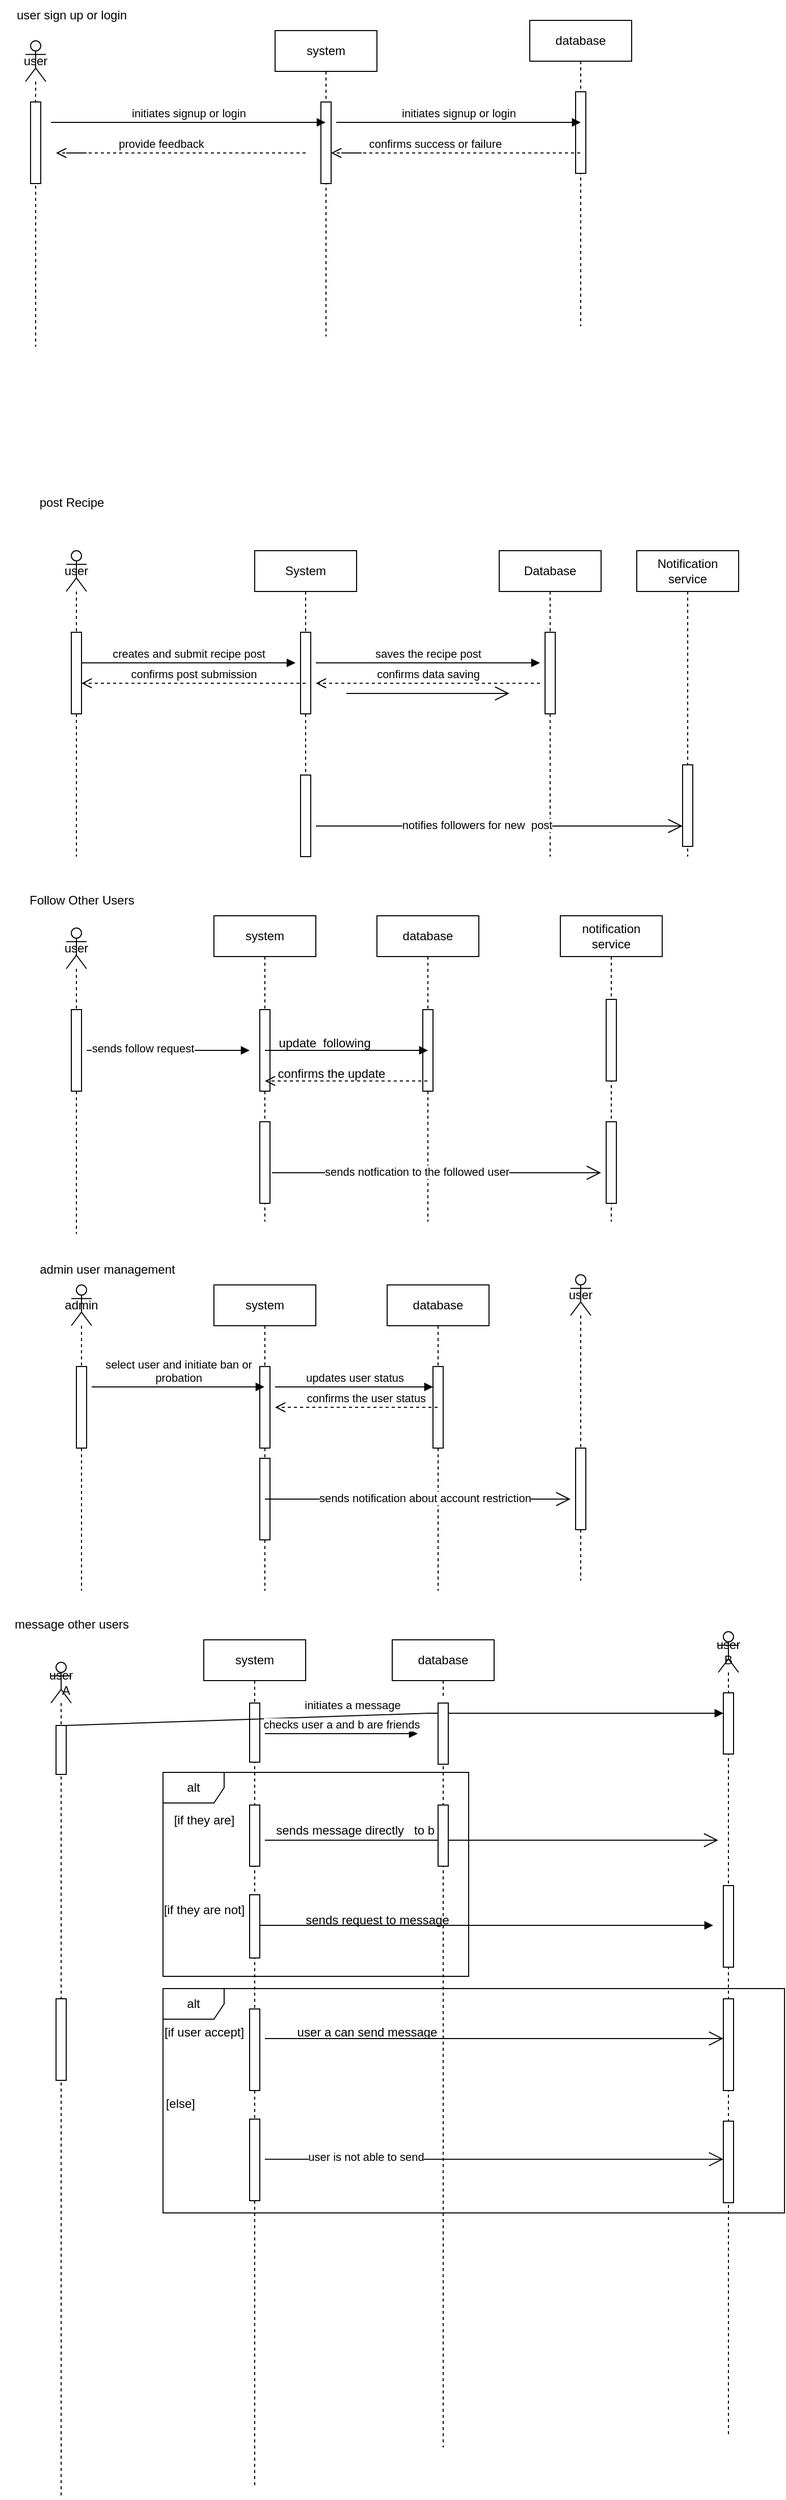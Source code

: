 <mxfile version="24.7.17" pages="6">
  <diagram name="Page-1" id="kY_w3LM8Y94Qa3dA3ehb">
    <mxGraphModel dx="2284" dy="3054" grid="1" gridSize="10" guides="1" tooltips="1" connect="1" arrows="1" fold="1" page="1" pageScale="1" pageWidth="850" pageHeight="1100" math="0" shadow="0">
      <root>
        <mxCell id="0" />
        <mxCell id="1" parent="0" />
        <mxCell id="64B-MYcMhY1m8WwcN2P--31" value="user sign up or login" style="text;html=1;align=center;verticalAlign=middle;resizable=0;points=[];autosize=1;strokeColor=none;fillColor=none;" parent="1" vertex="1">
          <mxGeometry x="-5" y="-1780" width="130" height="30" as="geometry" />
        </mxCell>
        <mxCell id="64B-MYcMhY1m8WwcN2P--32" value="post Recipe" style="text;html=1;align=center;verticalAlign=middle;resizable=0;points=[];autosize=1;strokeColor=none;fillColor=none;" parent="1" vertex="1">
          <mxGeometry x="15" y="-1302" width="90" height="30" as="geometry" />
        </mxCell>
        <mxCell id="64B-MYcMhY1m8WwcN2P--38" value="user" style="shape=umlLifeline;perimeter=lifelinePerimeter;whiteSpace=wrap;html=1;container=1;dropTarget=0;collapsible=0;recursiveResize=0;outlineConnect=0;portConstraint=eastwest;newEdgeStyle={&quot;curved&quot;:0,&quot;rounded&quot;:0};participant=umlActor;" parent="1" vertex="1">
          <mxGeometry x="55" y="-1240" width="20" height="300" as="geometry" />
        </mxCell>
        <mxCell id="64B-MYcMhY1m8WwcN2P--41" value="" style="html=1;points=[[0,0,0,0,5],[0,1,0,0,-5],[1,0,0,0,5],[1,1,0,0,-5]];perimeter=orthogonalPerimeter;outlineConnect=0;targetShapes=umlLifeline;portConstraint=eastwest;newEdgeStyle={&quot;curved&quot;:0,&quot;rounded&quot;:0};" parent="64B-MYcMhY1m8WwcN2P--38" vertex="1">
          <mxGeometry x="5" y="80" width="10" height="80" as="geometry" />
        </mxCell>
        <mxCell id="64B-MYcMhY1m8WwcN2P--39" value="System" style="shape=umlLifeline;perimeter=lifelinePerimeter;whiteSpace=wrap;html=1;container=1;dropTarget=0;collapsible=0;recursiveResize=0;outlineConnect=0;portConstraint=eastwest;newEdgeStyle={&quot;curved&quot;:0,&quot;rounded&quot;:0};" parent="1" vertex="1">
          <mxGeometry x="240" y="-1240" width="100" height="300" as="geometry" />
        </mxCell>
        <mxCell id="64B-MYcMhY1m8WwcN2P--42" value="" style="html=1;points=[[0,0,0,0,5],[0,1,0,0,-5],[1,0,0,0,5],[1,1,0,0,-5]];perimeter=orthogonalPerimeter;outlineConnect=0;targetShapes=umlLifeline;portConstraint=eastwest;newEdgeStyle={&quot;curved&quot;:0,&quot;rounded&quot;:0};" parent="64B-MYcMhY1m8WwcN2P--39" vertex="1">
          <mxGeometry x="45" y="80" width="10" height="80" as="geometry" />
        </mxCell>
        <mxCell id="64B-MYcMhY1m8WwcN2P--59" value="" style="html=1;points=[[0,0,0,0,5],[0,1,0,0,-5],[1,0,0,0,5],[1,1,0,0,-5]];perimeter=orthogonalPerimeter;outlineConnect=0;targetShapes=umlLifeline;portConstraint=eastwest;newEdgeStyle={&quot;curved&quot;:0,&quot;rounded&quot;:0};" parent="64B-MYcMhY1m8WwcN2P--39" vertex="1">
          <mxGeometry x="45" y="220" width="10" height="80" as="geometry" />
        </mxCell>
        <mxCell id="64B-MYcMhY1m8WwcN2P--40" value="Database" style="shape=umlLifeline;perimeter=lifelinePerimeter;whiteSpace=wrap;html=1;container=1;dropTarget=0;collapsible=0;recursiveResize=0;outlineConnect=0;portConstraint=eastwest;newEdgeStyle={&quot;curved&quot;:0,&quot;rounded&quot;:0};" parent="1" vertex="1">
          <mxGeometry x="480" y="-1240" width="100" height="300" as="geometry" />
        </mxCell>
        <mxCell id="64B-MYcMhY1m8WwcN2P--43" value="" style="html=1;points=[[0,0,0,0,5],[0,1,0,0,-5],[1,0,0,0,5],[1,1,0,0,-5]];perimeter=orthogonalPerimeter;outlineConnect=0;targetShapes=umlLifeline;portConstraint=eastwest;newEdgeStyle={&quot;curved&quot;:0,&quot;rounded&quot;:0};" parent="64B-MYcMhY1m8WwcN2P--40" vertex="1">
          <mxGeometry x="45" y="80" width="10" height="80" as="geometry" />
        </mxCell>
        <mxCell id="64B-MYcMhY1m8WwcN2P--45" value="creates and submit recipe post" style="html=1;verticalAlign=bottom;endArrow=block;curved=0;rounded=0;" parent="1" source="64B-MYcMhY1m8WwcN2P--41" edge="1">
          <mxGeometry width="80" relative="1" as="geometry">
            <mxPoint x="140" y="-1130" as="sourcePoint" />
            <mxPoint x="280" y="-1130" as="targetPoint" />
            <Array as="points">
              <mxPoint x="160" y="-1130" />
            </Array>
          </mxGeometry>
        </mxCell>
        <mxCell id="64B-MYcMhY1m8WwcN2P--46" value="saves the recipe post" style="html=1;verticalAlign=bottom;endArrow=block;curved=0;rounded=0;" parent="1" edge="1">
          <mxGeometry width="80" relative="1" as="geometry">
            <mxPoint x="300" y="-1130" as="sourcePoint" />
            <mxPoint x="520" y="-1130" as="targetPoint" />
            <Array as="points" />
          </mxGeometry>
        </mxCell>
        <mxCell id="64B-MYcMhY1m8WwcN2P--48" value="confirms data saving" style="html=1;verticalAlign=bottom;endArrow=open;dashed=1;endSize=8;curved=0;rounded=0;" parent="1" edge="1">
          <mxGeometry relative="1" as="geometry">
            <mxPoint x="520" y="-1110" as="sourcePoint" />
            <mxPoint x="300" y="-1110" as="targetPoint" />
            <Array as="points">
              <mxPoint x="350" y="-1110" />
            </Array>
          </mxGeometry>
        </mxCell>
        <mxCell id="64B-MYcMhY1m8WwcN2P--51" value="confirms post submission" style="html=1;verticalAlign=bottom;endArrow=open;dashed=1;endSize=8;curved=0;rounded=0;" parent="1" edge="1">
          <mxGeometry relative="1" as="geometry">
            <mxPoint x="290" y="-1110" as="sourcePoint" />
            <mxPoint x="70" y="-1110" as="targetPoint" />
            <Array as="points">
              <mxPoint x="280" y="-1110" />
              <mxPoint x="120" y="-1110" />
            </Array>
          </mxGeometry>
        </mxCell>
        <mxCell id="64B-MYcMhY1m8WwcN2P--53" value="Notification service" style="shape=umlLifeline;perimeter=lifelinePerimeter;whiteSpace=wrap;html=1;container=1;dropTarget=0;collapsible=0;recursiveResize=0;outlineConnect=0;portConstraint=eastwest;newEdgeStyle={&quot;curved&quot;:0,&quot;rounded&quot;:0};" parent="1" vertex="1">
          <mxGeometry x="615" y="-1240" width="100" height="300" as="geometry" />
        </mxCell>
        <mxCell id="64B-MYcMhY1m8WwcN2P--54" value="" style="html=1;points=[[0,0,0,0,5],[0,1,0,0,-5],[1,0,0,0,5],[1,1,0,0,-5]];perimeter=orthogonalPerimeter;outlineConnect=0;targetShapes=umlLifeline;portConstraint=eastwest;newEdgeStyle={&quot;curved&quot;:0,&quot;rounded&quot;:0};" parent="64B-MYcMhY1m8WwcN2P--53" vertex="1">
          <mxGeometry x="45" y="210" width="10" height="80" as="geometry" />
        </mxCell>
        <mxCell id="64B-MYcMhY1m8WwcN2P--62" value="" style="endArrow=open;endFill=1;endSize=12;html=1;rounded=0;" parent="1" edge="1">
          <mxGeometry width="160" relative="1" as="geometry">
            <mxPoint x="330" y="-1100" as="sourcePoint" />
            <mxPoint x="490" y="-1100" as="targetPoint" />
            <Array as="points">
              <mxPoint x="410" y="-1100" />
            </Array>
          </mxGeometry>
        </mxCell>
        <mxCell id="64B-MYcMhY1m8WwcN2P--63" value="" style="endArrow=open;endFill=1;endSize=12;html=1;rounded=0;" parent="1" edge="1">
          <mxGeometry width="160" relative="1" as="geometry">
            <mxPoint x="300" y="-970" as="sourcePoint" />
            <mxPoint x="660" y="-970" as="targetPoint" />
            <Array as="points" />
          </mxGeometry>
        </mxCell>
        <mxCell id="64B-MYcMhY1m8WwcN2P--64" value="notifies followers for new&amp;nbsp; post" style="edgeLabel;html=1;align=center;verticalAlign=middle;resizable=0;points=[];" parent="64B-MYcMhY1m8WwcN2P--63" vertex="1" connectable="0">
          <mxGeometry x="-0.122" y="1" relative="1" as="geometry">
            <mxPoint as="offset" />
          </mxGeometry>
        </mxCell>
        <mxCell id="64B-MYcMhY1m8WwcN2P--65" value="Follow Other Users" style="text;html=1;align=center;verticalAlign=middle;resizable=0;points=[];autosize=1;strokeColor=none;fillColor=none;" parent="1" vertex="1">
          <mxGeometry x="5" y="-912" width="130" height="30" as="geometry" />
        </mxCell>
        <mxCell id="64B-MYcMhY1m8WwcN2P--66" value="user" style="shape=umlLifeline;perimeter=lifelinePerimeter;whiteSpace=wrap;html=1;container=1;dropTarget=0;collapsible=0;recursiveResize=0;outlineConnect=0;portConstraint=eastwest;newEdgeStyle={&quot;curved&quot;:0,&quot;rounded&quot;:0};participant=umlActor;" parent="1" vertex="1">
          <mxGeometry x="55" y="-870" width="20" height="300" as="geometry" />
        </mxCell>
        <mxCell id="64B-MYcMhY1m8WwcN2P--72" value="" style="html=1;points=[[0,0,0,0,5],[0,1,0,0,-5],[1,0,0,0,5],[1,1,0,0,-5]];perimeter=orthogonalPerimeter;outlineConnect=0;targetShapes=umlLifeline;portConstraint=eastwest;newEdgeStyle={&quot;curved&quot;:0,&quot;rounded&quot;:0};" parent="64B-MYcMhY1m8WwcN2P--66" vertex="1">
          <mxGeometry x="5" y="80" width="10" height="80" as="geometry" />
        </mxCell>
        <mxCell id="64B-MYcMhY1m8WwcN2P--67" value="system" style="shape=umlLifeline;perimeter=lifelinePerimeter;whiteSpace=wrap;html=1;container=1;dropTarget=0;collapsible=0;recursiveResize=0;outlineConnect=0;portConstraint=eastwest;newEdgeStyle={&quot;curved&quot;:0,&quot;rounded&quot;:0};" parent="1" vertex="1">
          <mxGeometry x="200" y="-882" width="100" height="300" as="geometry" />
        </mxCell>
        <mxCell id="64B-MYcMhY1m8WwcN2P--73" value="" style="html=1;points=[[0,0,0,0,5],[0,1,0,0,-5],[1,0,0,0,5],[1,1,0,0,-5]];perimeter=orthogonalPerimeter;outlineConnect=0;targetShapes=umlLifeline;portConstraint=eastwest;newEdgeStyle={&quot;curved&quot;:0,&quot;rounded&quot;:0};" parent="64B-MYcMhY1m8WwcN2P--67" vertex="1">
          <mxGeometry x="45" y="92" width="10" height="80" as="geometry" />
        </mxCell>
        <mxCell id="64B-MYcMhY1m8WwcN2P--90" value="" style="html=1;points=[[0,0,0,0,5],[0,1,0,0,-5],[1,0,0,0,5],[1,1,0,0,-5]];perimeter=orthogonalPerimeter;outlineConnect=0;targetShapes=umlLifeline;portConstraint=eastwest;newEdgeStyle={&quot;curved&quot;:0,&quot;rounded&quot;:0};" parent="64B-MYcMhY1m8WwcN2P--67" vertex="1">
          <mxGeometry x="45" y="202" width="10" height="80" as="geometry" />
        </mxCell>
        <mxCell id="64B-MYcMhY1m8WwcN2P--68" value="database" style="shape=umlLifeline;perimeter=lifelinePerimeter;whiteSpace=wrap;html=1;container=1;dropTarget=0;collapsible=0;recursiveResize=0;outlineConnect=0;portConstraint=eastwest;newEdgeStyle={&quot;curved&quot;:0,&quot;rounded&quot;:0};" parent="1" vertex="1">
          <mxGeometry x="360" y="-882" width="100" height="300" as="geometry" />
        </mxCell>
        <mxCell id="64B-MYcMhY1m8WwcN2P--74" value="" style="html=1;points=[[0,0,0,0,5],[0,1,0,0,-5],[1,0,0,0,5],[1,1,0,0,-5]];perimeter=orthogonalPerimeter;outlineConnect=0;targetShapes=umlLifeline;portConstraint=eastwest;newEdgeStyle={&quot;curved&quot;:0,&quot;rounded&quot;:0};" parent="64B-MYcMhY1m8WwcN2P--68" vertex="1">
          <mxGeometry x="45" y="92" width="10" height="80" as="geometry" />
        </mxCell>
        <mxCell id="64B-MYcMhY1m8WwcN2P--69" value="notification service" style="shape=umlLifeline;perimeter=lifelinePerimeter;whiteSpace=wrap;html=1;container=1;dropTarget=0;collapsible=0;recursiveResize=0;outlineConnect=0;portConstraint=eastwest;newEdgeStyle={&quot;curved&quot;:0,&quot;rounded&quot;:0};" parent="1" vertex="1">
          <mxGeometry x="540" y="-882" width="100" height="300" as="geometry" />
        </mxCell>
        <mxCell id="64B-MYcMhY1m8WwcN2P--75" value="" style="html=1;points=[[0,0,0,0,5],[0,1,0,0,-5],[1,0,0,0,5],[1,1,0,0,-5]];perimeter=orthogonalPerimeter;outlineConnect=0;targetShapes=umlLifeline;portConstraint=eastwest;newEdgeStyle={&quot;curved&quot;:0,&quot;rounded&quot;:0};" parent="64B-MYcMhY1m8WwcN2P--69" vertex="1">
          <mxGeometry x="45" y="82" width="10" height="80" as="geometry" />
        </mxCell>
        <mxCell id="64B-MYcMhY1m8WwcN2P--91" value="" style="html=1;points=[[0,0,0,0,5],[0,1,0,0,-5],[1,0,0,0,5],[1,1,0,0,-5]];perimeter=orthogonalPerimeter;outlineConnect=0;targetShapes=umlLifeline;portConstraint=eastwest;newEdgeStyle={&quot;curved&quot;:0,&quot;rounded&quot;:0};" parent="64B-MYcMhY1m8WwcN2P--69" vertex="1">
          <mxGeometry x="45" y="202" width="10" height="80" as="geometry" />
        </mxCell>
        <mxCell id="64B-MYcMhY1m8WwcN2P--78" value="" style="endArrow=block;endFill=1;html=1;edgeStyle=orthogonalEdgeStyle;align=left;verticalAlign=top;rounded=0;" parent="1" edge="1">
          <mxGeometry x="-1" relative="1" as="geometry">
            <mxPoint x="75" y="-750" as="sourcePoint" />
            <mxPoint x="235" y="-750" as="targetPoint" />
          </mxGeometry>
        </mxCell>
        <mxCell id="64B-MYcMhY1m8WwcN2P--81" value="sends follow request" style="edgeLabel;html=1;align=center;verticalAlign=middle;resizable=0;points=[];" parent="64B-MYcMhY1m8WwcN2P--78" vertex="1" connectable="0">
          <mxGeometry x="-0.312" y="2" relative="1" as="geometry">
            <mxPoint as="offset" />
          </mxGeometry>
        </mxCell>
        <mxCell id="64B-MYcMhY1m8WwcN2P--83" value="" style="endArrow=block;endFill=1;html=1;edgeStyle=orthogonalEdgeStyle;align=left;verticalAlign=top;rounded=0;" parent="1" edge="1">
          <mxGeometry x="-1" relative="1" as="geometry">
            <mxPoint x="250" y="-750" as="sourcePoint" />
            <mxPoint x="410" y="-750" as="targetPoint" />
            <Array as="points">
              <mxPoint x="270" y="-750" />
              <mxPoint x="270" y="-750" />
            </Array>
          </mxGeometry>
        </mxCell>
        <mxCell id="64B-MYcMhY1m8WwcN2P--85" value="update&amp;nbsp; following&amp;nbsp;" style="text;html=1;align=center;verticalAlign=middle;resizable=0;points=[];autosize=1;strokeColor=none;fillColor=none;" parent="1" vertex="1">
          <mxGeometry x="250" y="-772" width="120" height="30" as="geometry" />
        </mxCell>
        <mxCell id="64B-MYcMhY1m8WwcN2P--86" value="&lt;div&gt;&lt;br&gt;&lt;/div&gt;&lt;div&gt;&lt;br&gt;&lt;/div&gt;&lt;div&gt;&lt;br&gt;&lt;/div&gt;&lt;div&gt;&lt;br&gt;&lt;/div&gt;" style="html=1;verticalAlign=bottom;endArrow=open;dashed=1;endSize=8;curved=0;rounded=0;" parent="1" source="64B-MYcMhY1m8WwcN2P--68" target="64B-MYcMhY1m8WwcN2P--67" edge="1">
          <mxGeometry relative="1" as="geometry">
            <mxPoint x="360" y="-720.5" as="sourcePoint" />
            <mxPoint x="280" y="-720.5" as="targetPoint" />
            <Array as="points">
              <mxPoint x="300" y="-720" />
            </Array>
          </mxGeometry>
        </mxCell>
        <mxCell id="64B-MYcMhY1m8WwcN2P--87" value="&amp;nbsp; &amp;nbsp; &amp;nbsp; &amp;nbsp; &amp;nbsp;confirms the update" style="text;html=1;align=center;verticalAlign=middle;resizable=0;points=[];autosize=1;strokeColor=none;fillColor=none;" parent="1" vertex="1">
          <mxGeometry x="220" y="-742" width="160" height="30" as="geometry" />
        </mxCell>
        <mxCell id="64B-MYcMhY1m8WwcN2P--92" value="" style="endArrow=open;endFill=1;endSize=12;html=1;rounded=0;" parent="1" edge="1">
          <mxGeometry width="160" relative="1" as="geometry">
            <mxPoint x="257" y="-630" as="sourcePoint" />
            <mxPoint x="580" y="-630" as="targetPoint" />
            <Array as="points" />
          </mxGeometry>
        </mxCell>
        <mxCell id="64B-MYcMhY1m8WwcN2P--93" value="sends notfication to the followed user" style="edgeLabel;html=1;align=center;verticalAlign=middle;resizable=0;points=[];" parent="64B-MYcMhY1m8WwcN2P--92" vertex="1" connectable="0">
          <mxGeometry x="-0.122" y="1" relative="1" as="geometry">
            <mxPoint as="offset" />
          </mxGeometry>
        </mxCell>
        <mxCell id="64B-MYcMhY1m8WwcN2P--94" value="admin user management" style="text;html=1;align=center;verticalAlign=middle;resizable=0;points=[];autosize=1;strokeColor=none;fillColor=none;" parent="1" vertex="1">
          <mxGeometry x="15" y="-550" width="160" height="30" as="geometry" />
        </mxCell>
        <mxCell id="64B-MYcMhY1m8WwcN2P--95" value="admin" style="shape=umlLifeline;perimeter=lifelinePerimeter;whiteSpace=wrap;html=1;container=1;dropTarget=0;collapsible=0;recursiveResize=0;outlineConnect=0;portConstraint=eastwest;newEdgeStyle={&quot;curved&quot;:0,&quot;rounded&quot;:0};participant=umlActor;" parent="1" vertex="1">
          <mxGeometry x="60" y="-520" width="20" height="300" as="geometry" />
        </mxCell>
        <mxCell id="64B-MYcMhY1m8WwcN2P--98" value="" style="html=1;points=[[0,0,0,0,5],[0,1,0,0,-5],[1,0,0,0,5],[1,1,0,0,-5]];perimeter=orthogonalPerimeter;outlineConnect=0;targetShapes=umlLifeline;portConstraint=eastwest;newEdgeStyle={&quot;curved&quot;:0,&quot;rounded&quot;:0};" parent="64B-MYcMhY1m8WwcN2P--95" vertex="1">
          <mxGeometry x="5" y="80" width="10" height="80" as="geometry" />
        </mxCell>
        <mxCell id="64B-MYcMhY1m8WwcN2P--96" value="system" style="shape=umlLifeline;perimeter=lifelinePerimeter;whiteSpace=wrap;html=1;container=1;dropTarget=0;collapsible=0;recursiveResize=0;outlineConnect=0;portConstraint=eastwest;newEdgeStyle={&quot;curved&quot;:0,&quot;rounded&quot;:0};" parent="1" vertex="1">
          <mxGeometry x="200" y="-520" width="100" height="300" as="geometry" />
        </mxCell>
        <mxCell id="64B-MYcMhY1m8WwcN2P--110" value="" style="html=1;points=[[0,0,0,0,5],[0,1,0,0,-5],[1,0,0,0,5],[1,1,0,0,-5]];perimeter=orthogonalPerimeter;outlineConnect=0;targetShapes=umlLifeline;portConstraint=eastwest;newEdgeStyle={&quot;curved&quot;:0,&quot;rounded&quot;:0};" parent="64B-MYcMhY1m8WwcN2P--96" vertex="1">
          <mxGeometry x="45" y="80" width="10" height="80" as="geometry" />
        </mxCell>
        <mxCell id="64B-MYcMhY1m8WwcN2P--119" value="" style="html=1;points=[[0,0,0,0,5],[0,1,0,0,-5],[1,0,0,0,5],[1,1,0,0,-5]];perimeter=orthogonalPerimeter;outlineConnect=0;targetShapes=umlLifeline;portConstraint=eastwest;newEdgeStyle={&quot;curved&quot;:0,&quot;rounded&quot;:0};" parent="64B-MYcMhY1m8WwcN2P--96" vertex="1">
          <mxGeometry x="45" y="170" width="10" height="80" as="geometry" />
        </mxCell>
        <mxCell id="64B-MYcMhY1m8WwcN2P--97" value="database" style="shape=umlLifeline;perimeter=lifelinePerimeter;whiteSpace=wrap;html=1;container=1;dropTarget=0;collapsible=0;recursiveResize=0;outlineConnect=0;portConstraint=eastwest;newEdgeStyle={&quot;curved&quot;:0,&quot;rounded&quot;:0};" parent="1" vertex="1">
          <mxGeometry x="370" y="-520" width="100" height="300" as="geometry" />
        </mxCell>
        <mxCell id="64B-MYcMhY1m8WwcN2P--100" value="" style="html=1;points=[[0,0,0,0,5],[0,1,0,0,-5],[1,0,0,0,5],[1,1,0,0,-5]];perimeter=orthogonalPerimeter;outlineConnect=0;targetShapes=umlLifeline;portConstraint=eastwest;newEdgeStyle={&quot;curved&quot;:0,&quot;rounded&quot;:0};" parent="64B-MYcMhY1m8WwcN2P--97" vertex="1">
          <mxGeometry x="45" y="80" width="10" height="80" as="geometry" />
        </mxCell>
        <mxCell id="64B-MYcMhY1m8WwcN2P--107" value="select user and initiate ban or&lt;div&gt;probation&lt;/div&gt;" style="html=1;verticalAlign=bottom;endArrow=block;curved=0;rounded=0;" parent="1" target="64B-MYcMhY1m8WwcN2P--96" edge="1">
          <mxGeometry width="80" relative="1" as="geometry">
            <mxPoint x="80" y="-420" as="sourcePoint" />
            <mxPoint x="180" y="-420" as="targetPoint" />
            <Array as="points" />
          </mxGeometry>
        </mxCell>
        <mxCell id="64B-MYcMhY1m8WwcN2P--108" value="updates user status" style="html=1;verticalAlign=bottom;endArrow=block;curved=0;rounded=0;" parent="1" edge="1">
          <mxGeometry width="80" relative="1" as="geometry">
            <mxPoint x="260" y="-420" as="sourcePoint" />
            <mxPoint x="415" y="-420" as="targetPoint" />
            <Array as="points" />
          </mxGeometry>
        </mxCell>
        <mxCell id="64B-MYcMhY1m8WwcN2P--109" value="&amp;nbsp; &amp;nbsp; &amp;nbsp; confirms the user status" style="html=1;verticalAlign=bottom;endArrow=open;dashed=1;endSize=8;curved=0;rounded=0;" parent="1" source="64B-MYcMhY1m8WwcN2P--97" edge="1">
          <mxGeometry relative="1" as="geometry">
            <mxPoint x="350" y="-400" as="sourcePoint" />
            <mxPoint x="260" y="-400" as="targetPoint" />
          </mxGeometry>
        </mxCell>
        <mxCell id="64B-MYcMhY1m8WwcN2P--116" value="user" style="shape=umlLifeline;perimeter=lifelinePerimeter;whiteSpace=wrap;html=1;container=1;dropTarget=0;collapsible=0;recursiveResize=0;outlineConnect=0;portConstraint=eastwest;newEdgeStyle={&quot;curved&quot;:0,&quot;rounded&quot;:0};participant=umlActor;" parent="1" vertex="1">
          <mxGeometry x="550" y="-530" width="20" height="300" as="geometry" />
        </mxCell>
        <mxCell id="64B-MYcMhY1m8WwcN2P--117" value="" style="html=1;points=[[0,0,0,0,5],[0,1,0,0,-5],[1,0,0,0,5],[1,1,0,0,-5]];perimeter=orthogonalPerimeter;outlineConnect=0;targetShapes=umlLifeline;portConstraint=eastwest;newEdgeStyle={&quot;curved&quot;:0,&quot;rounded&quot;:0};" parent="64B-MYcMhY1m8WwcN2P--116" vertex="1">
          <mxGeometry x="5" y="170" width="10" height="80" as="geometry" />
        </mxCell>
        <mxCell id="64B-MYcMhY1m8WwcN2P--121" value="" style="endArrow=open;endFill=1;endSize=12;html=1;rounded=0;" parent="1" source="64B-MYcMhY1m8WwcN2P--96" edge="1">
          <mxGeometry width="160" relative="1" as="geometry">
            <mxPoint x="330" y="-310" as="sourcePoint" />
            <mxPoint x="550" y="-310" as="targetPoint" />
          </mxGeometry>
        </mxCell>
        <mxCell id="64B-MYcMhY1m8WwcN2P--122" value="sends notification about account restriction" style="edgeLabel;html=1;align=center;verticalAlign=middle;resizable=0;points=[];" parent="64B-MYcMhY1m8WwcN2P--121" vertex="1" connectable="0">
          <mxGeometry x="0.048" y="1" relative="1" as="geometry">
            <mxPoint as="offset" />
          </mxGeometry>
        </mxCell>
        <mxCell id="64B-MYcMhY1m8WwcN2P--123" value="message other users" style="text;html=1;align=center;verticalAlign=middle;resizable=0;points=[];autosize=1;strokeColor=none;fillColor=none;" parent="1" vertex="1">
          <mxGeometry x="-10" y="-202" width="140" height="30" as="geometry" />
        </mxCell>
        <mxCell id="64B-MYcMhY1m8WwcN2P--124" value="database" style="shape=umlLifeline;perimeter=lifelinePerimeter;whiteSpace=wrap;html=1;container=1;dropTarget=0;collapsible=0;recursiveResize=0;outlineConnect=0;portConstraint=eastwest;newEdgeStyle={&quot;curved&quot;:0,&quot;rounded&quot;:0};" parent="1" vertex="1">
          <mxGeometry x="375" y="-172" width="100" height="792" as="geometry" />
        </mxCell>
        <mxCell id="64B-MYcMhY1m8WwcN2P--126" value="system" style="shape=umlLifeline;perimeter=lifelinePerimeter;whiteSpace=wrap;html=1;container=1;dropTarget=0;collapsible=0;recursiveResize=0;outlineConnect=0;portConstraint=eastwest;newEdgeStyle={&quot;curved&quot;:0,&quot;rounded&quot;:0};" parent="1" vertex="1">
          <mxGeometry x="190" y="-172" width="100" height="832" as="geometry" />
        </mxCell>
        <mxCell id="64B-MYcMhY1m8WwcN2P--144" value="" style="html=1;points=[[0,0,0,0,5],[0,1,0,0,-5],[1,0,0,0,5],[1,1,0,0,-5]];perimeter=orthogonalPerimeter;outlineConnect=0;targetShapes=umlLifeline;portConstraint=eastwest;newEdgeStyle={&quot;curved&quot;:0,&quot;rounded&quot;:0};" parent="64B-MYcMhY1m8WwcN2P--126" vertex="1">
          <mxGeometry x="45" y="62" width="10" height="58" as="geometry" />
        </mxCell>
        <mxCell id="64B-MYcMhY1m8WwcN2P--128" value="&amp;nbsp;user&amp;nbsp; &amp;nbsp; &amp;nbsp;A" style="shape=umlLifeline;perimeter=lifelinePerimeter;whiteSpace=wrap;html=1;container=1;dropTarget=0;collapsible=0;recursiveResize=0;outlineConnect=0;portConstraint=eastwest;newEdgeStyle={&quot;curved&quot;:0,&quot;rounded&quot;:0};participant=umlActor;" parent="1" vertex="1">
          <mxGeometry x="40" y="-150" width="20" height="820" as="geometry" />
        </mxCell>
        <mxCell id="64B-MYcMhY1m8WwcN2P--130" value="" style="html=1;points=[[0,0,0,0,5],[0,1,0,0,-5],[1,0,0,0,5],[1,1,0,0,-5]];perimeter=orthogonalPerimeter;outlineConnect=0;targetShapes=umlLifeline;portConstraint=eastwest;newEdgeStyle={&quot;curved&quot;:0,&quot;rounded&quot;:0};" parent="64B-MYcMhY1m8WwcN2P--128" vertex="1">
          <mxGeometry x="5" y="62" width="10" height="48" as="geometry" />
        </mxCell>
        <mxCell id="64B-MYcMhY1m8WwcN2P--129" value="user B" style="shape=umlLifeline;perimeter=lifelinePerimeter;whiteSpace=wrap;html=1;container=1;dropTarget=0;collapsible=0;recursiveResize=0;outlineConnect=0;portConstraint=eastwest;newEdgeStyle={&quot;curved&quot;:0,&quot;rounded&quot;:0};participant=umlActor;" parent="1" vertex="1">
          <mxGeometry x="695" y="-180" width="20" height="790" as="geometry" />
        </mxCell>
        <mxCell id="64B-MYcMhY1m8WwcN2P--132" value="" style="html=1;points=[[0,0,0,0,5],[0,1,0,0,-5],[1,0,0,0,5],[1,1,0,0,-5]];perimeter=orthogonalPerimeter;outlineConnect=0;targetShapes=umlLifeline;portConstraint=eastwest;newEdgeStyle={&quot;curved&quot;:0,&quot;rounded&quot;:0};" parent="64B-MYcMhY1m8WwcN2P--129" vertex="1">
          <mxGeometry x="5" y="60" width="10" height="60" as="geometry" />
        </mxCell>
        <mxCell id="64B-MYcMhY1m8WwcN2P--174" value="" style="html=1;points=[[0,0,0,0,5],[0,1,0,0,-5],[1,0,0,0,5],[1,1,0,0,-5]];perimeter=orthogonalPerimeter;outlineConnect=0;targetShapes=umlLifeline;portConstraint=eastwest;newEdgeStyle={&quot;curved&quot;:0,&quot;rounded&quot;:0};" parent="64B-MYcMhY1m8WwcN2P--129" vertex="1">
          <mxGeometry x="5" y="249" width="10" height="80" as="geometry" />
        </mxCell>
        <mxCell id="64B-MYcMhY1m8WwcN2P--198" value="" style="html=1;points=[[0,0,0,0,5],[0,1,0,0,-5],[1,0,0,0,5],[1,1,0,0,-5]];perimeter=orthogonalPerimeter;outlineConnect=0;targetShapes=umlLifeline;portConstraint=eastwest;newEdgeStyle={&quot;curved&quot;:0,&quot;rounded&quot;:0};" parent="64B-MYcMhY1m8WwcN2P--129" vertex="1">
          <mxGeometry x="5" y="480" width="10" height="80" as="geometry" />
        </mxCell>
        <mxCell id="64B-MYcMhY1m8WwcN2P--143" value="initiates a message&amp;nbsp; &amp;nbsp; &amp;nbsp; &amp;nbsp; &amp;nbsp; &amp;nbsp; &amp;nbsp; &amp;nbsp; &amp;nbsp; &amp;nbsp; &amp;nbsp; &amp;nbsp; &amp;nbsp; &amp;nbsp;" style="html=1;verticalAlign=bottom;endArrow=block;curved=0;rounded=0;" parent="1" source="64B-MYcMhY1m8WwcN2P--130" target="64B-MYcMhY1m8WwcN2P--132" edge="1">
          <mxGeometry width="80" relative="1" as="geometry">
            <mxPoint x="100" y="-80" as="sourcePoint" />
            <mxPoint x="660" y="-70" as="targetPoint" />
            <Array as="points">
              <mxPoint x="410" y="-100" />
            </Array>
          </mxGeometry>
        </mxCell>
        <mxCell id="64B-MYcMhY1m8WwcN2P--146" value="alt" style="shape=umlFrame;whiteSpace=wrap;html=1;pointerEvents=0;" parent="1" vertex="1">
          <mxGeometry x="150" y="-42" width="300" height="200" as="geometry" />
        </mxCell>
        <mxCell id="64B-MYcMhY1m8WwcN2P--149" value="checks user a and b are friends" style="html=1;verticalAlign=bottom;endArrow=block;curved=0;rounded=0;" parent="1" edge="1">
          <mxGeometry width="80" relative="1" as="geometry">
            <mxPoint x="250" y="-80" as="sourcePoint" />
            <mxPoint x="400" y="-80" as="targetPoint" />
            <Array as="points">
              <mxPoint x="350" y="-80" />
            </Array>
          </mxGeometry>
        </mxCell>
        <mxCell id="64B-MYcMhY1m8WwcN2P--150" value="&amp;nbsp; &amp;nbsp; &amp;nbsp; [if they are]" style="text;html=1;align=center;verticalAlign=middle;resizable=0;points=[];autosize=1;strokeColor=none;fillColor=none;" parent="1" vertex="1">
          <mxGeometry x="130" y="-10" width="100" height="30" as="geometry" />
        </mxCell>
        <mxCell id="64B-MYcMhY1m8WwcN2P--151" value="" style="endArrow=open;endFill=1;endSize=12;html=1;rounded=0;" parent="1" edge="1">
          <mxGeometry width="160" relative="1" as="geometry">
            <mxPoint x="250" y="24.5" as="sourcePoint" />
            <mxPoint x="695" y="24.5" as="targetPoint" />
          </mxGeometry>
        </mxCell>
        <mxCell id="64B-MYcMhY1m8WwcN2P--152" value="sends message directly&amp;nbsp; &amp;nbsp;to b&amp;nbsp; &amp;nbsp;&amp;nbsp;" style="text;html=1;align=center;verticalAlign=middle;resizable=0;points=[];autosize=1;strokeColor=none;fillColor=none;" parent="1" vertex="1">
          <mxGeometry x="250" width="190" height="30" as="geometry" />
        </mxCell>
        <mxCell id="64B-MYcMhY1m8WwcN2P--154" value="" style="html=1;points=[[0,0,0,0,5],[0,1,0,0,-5],[1,0,0,0,5],[1,1,0,0,-5]];perimeter=orthogonalPerimeter;outlineConnect=0;targetShapes=umlLifeline;portConstraint=eastwest;newEdgeStyle={&quot;curved&quot;:0,&quot;rounded&quot;:0};" parent="1" vertex="1">
          <mxGeometry x="420" y="-110" width="10" height="60" as="geometry" />
        </mxCell>
        <mxCell id="64B-MYcMhY1m8WwcN2P--163" value="" style="html=1;points=[[0,0,0,0,5],[0,1,0,0,-5],[1,0,0,0,5],[1,1,0,0,-5]];perimeter=orthogonalPerimeter;outlineConnect=0;targetShapes=umlLifeline;portConstraint=eastwest;newEdgeStyle={&quot;curved&quot;:0,&quot;rounded&quot;:0};" parent="1" vertex="1">
          <mxGeometry x="235" y="-10" width="10" height="60" as="geometry" />
        </mxCell>
        <mxCell id="64B-MYcMhY1m8WwcN2P--164" value="" style="html=1;points=[[0,0,0,0,5],[0,1,0,0,-5],[1,0,0,0,5],[1,1,0,0,-5]];perimeter=orthogonalPerimeter;outlineConnect=0;targetShapes=umlLifeline;portConstraint=eastwest;newEdgeStyle={&quot;curved&quot;:0,&quot;rounded&quot;:0};" parent="1" vertex="1">
          <mxGeometry x="420" y="-10" width="10" height="60" as="geometry" />
        </mxCell>
        <mxCell id="64B-MYcMhY1m8WwcN2P--172" value="&amp;nbsp; &amp;nbsp; &amp;nbsp; &amp;nbsp; &amp;nbsp; &amp;nbsp; &amp;nbsp; &amp;nbsp; &amp;nbsp; [if they are not]" style="text;html=1;align=center;verticalAlign=middle;resizable=0;points=[];autosize=1;strokeColor=none;fillColor=none;" parent="1" vertex="1">
          <mxGeometry x="80" y="78" width="160" height="30" as="geometry" />
        </mxCell>
        <mxCell id="64B-MYcMhY1m8WwcN2P--173" value="" style="html=1;points=[[0,0,0,0,5],[0,1,0,0,-5],[1,0,0,0,5],[1,1,0,0,-5]];perimeter=orthogonalPerimeter;outlineConnect=0;targetShapes=umlLifeline;portConstraint=eastwest;newEdgeStyle={&quot;curved&quot;:0,&quot;rounded&quot;:0};" parent="1" vertex="1">
          <mxGeometry x="235" y="78" width="10" height="62" as="geometry" />
        </mxCell>
        <mxCell id="64B-MYcMhY1m8WwcN2P--180" value="sends request to message" style="text;html=1;align=center;verticalAlign=middle;resizable=0;points=[];autosize=1;strokeColor=none;fillColor=none;" parent="1" vertex="1">
          <mxGeometry x="280" y="88" width="160" height="30" as="geometry" />
        </mxCell>
        <mxCell id="64B-MYcMhY1m8WwcN2P--182" value="" style="html=1;verticalAlign=bottom;endArrow=block;curved=0;rounded=0;" parent="1" edge="1">
          <mxGeometry width="80" relative="1" as="geometry">
            <mxPoint x="245" y="108" as="sourcePoint" />
            <mxPoint x="690" y="108" as="targetPoint" />
          </mxGeometry>
        </mxCell>
        <mxCell id="64B-MYcMhY1m8WwcN2P--183" value="" style="html=1;points=[[0,0,0,0,5],[0,1,0,0,-5],[1,0,0,0,5],[1,1,0,0,-5]];perimeter=orthogonalPerimeter;outlineConnect=0;targetShapes=umlLifeline;portConstraint=eastwest;newEdgeStyle={&quot;curved&quot;:0,&quot;rounded&quot;:0};" parent="1" vertex="1">
          <mxGeometry x="235" y="190" width="10" height="80" as="geometry" />
        </mxCell>
        <mxCell id="64B-MYcMhY1m8WwcN2P--186" value="" style="html=1;points=[[0,0,0,0,5],[0,1,0,0,-5],[1,0,0,0,5],[1,1,0,0,-5]];perimeter=orthogonalPerimeter;outlineConnect=0;targetShapes=umlLifeline;portConstraint=eastwest;newEdgeStyle={&quot;curved&quot;:0,&quot;rounded&quot;:0};" parent="1" vertex="1">
          <mxGeometry x="700" y="180" width="10" height="90" as="geometry" />
        </mxCell>
        <mxCell id="64B-MYcMhY1m8WwcN2P--188" value="alt" style="shape=umlFrame;whiteSpace=wrap;html=1;pointerEvents=0;" parent="1" vertex="1">
          <mxGeometry x="150" y="170" width="610" height="220" as="geometry" />
        </mxCell>
        <mxCell id="64B-MYcMhY1m8WwcN2P--189" value="&amp;nbsp; &amp;nbsp; &amp;nbsp; &amp;nbsp; &amp;nbsp; &amp;nbsp; &amp;nbsp; &amp;nbsp; &amp;nbsp; [if user accept]" style="text;html=1;align=center;verticalAlign=middle;resizable=0;points=[];autosize=1;strokeColor=none;fillColor=none;" parent="1" vertex="1">
          <mxGeometry x="80" y="198" width="160" height="30" as="geometry" />
        </mxCell>
        <mxCell id="64B-MYcMhY1m8WwcN2P--190" value="" style="html=1;points=[[0,0,0,0,5],[0,1,0,0,-5],[1,0,0,0,5],[1,1,0,0,-5]];perimeter=orthogonalPerimeter;outlineConnect=0;targetShapes=umlLifeline;portConstraint=eastwest;newEdgeStyle={&quot;curved&quot;:0,&quot;rounded&quot;:0};" parent="1" vertex="1">
          <mxGeometry x="45" y="180" width="10" height="80" as="geometry" />
        </mxCell>
        <mxCell id="64B-MYcMhY1m8WwcN2P--193" value="" style="endArrow=open;endFill=1;endSize=12;html=1;rounded=0;" parent="1" edge="1">
          <mxGeometry width="160" relative="1" as="geometry">
            <mxPoint x="250" y="219" as="sourcePoint" />
            <mxPoint x="700" y="219" as="targetPoint" />
          </mxGeometry>
        </mxCell>
        <mxCell id="64B-MYcMhY1m8WwcN2P--194" value="user a can send message" style="text;html=1;align=center;verticalAlign=middle;resizable=0;points=[];autosize=1;strokeColor=none;fillColor=none;" parent="1" vertex="1">
          <mxGeometry x="270" y="198" width="160" height="30" as="geometry" />
        </mxCell>
        <mxCell id="64B-MYcMhY1m8WwcN2P--195" value="&amp;nbsp; &amp;nbsp; [else]" style="text;html=1;align=center;verticalAlign=middle;resizable=0;points=[];autosize=1;strokeColor=none;fillColor=none;" parent="1" vertex="1">
          <mxGeometry x="125" y="268" width="70" height="30" as="geometry" />
        </mxCell>
        <mxCell id="64B-MYcMhY1m8WwcN2P--197" value="" style="html=1;points=[[0,0,0,0,5],[0,1,0,0,-5],[1,0,0,0,5],[1,1,0,0,-5]];perimeter=orthogonalPerimeter;outlineConnect=0;targetShapes=umlLifeline;portConstraint=eastwest;newEdgeStyle={&quot;curved&quot;:0,&quot;rounded&quot;:0};" parent="1" vertex="1">
          <mxGeometry x="235" y="298" width="10" height="80" as="geometry" />
        </mxCell>
        <mxCell id="64B-MYcMhY1m8WwcN2P--199" value="" style="endArrow=open;endFill=1;endSize=12;html=1;rounded=0;" parent="1" edge="1">
          <mxGeometry width="160" relative="1" as="geometry">
            <mxPoint x="250" y="337.33" as="sourcePoint" />
            <mxPoint x="700" y="337.33" as="targetPoint" />
          </mxGeometry>
        </mxCell>
        <mxCell id="64B-MYcMhY1m8WwcN2P--200" value="user is not able to send" style="edgeLabel;html=1;align=center;verticalAlign=middle;resizable=0;points=[];" parent="64B-MYcMhY1m8WwcN2P--199" vertex="1" connectable="0">
          <mxGeometry x="-0.56" y="3" relative="1" as="geometry">
            <mxPoint as="offset" />
          </mxGeometry>
        </mxCell>
        <mxCell id="64B-MYcMhY1m8WwcN2P--205" value="user" style="shape=umlLifeline;perimeter=lifelinePerimeter;whiteSpace=wrap;html=1;container=1;dropTarget=0;collapsible=0;recursiveResize=0;outlineConnect=0;portConstraint=eastwest;newEdgeStyle={&quot;curved&quot;:0,&quot;rounded&quot;:0};participant=umlActor;" parent="1" vertex="1">
          <mxGeometry x="15" y="-1740" width="20" height="300" as="geometry" />
        </mxCell>
        <mxCell id="64B-MYcMhY1m8WwcN2P--208" value="" style="html=1;points=[[0,0,0,0,5],[0,1,0,0,-5],[1,0,0,0,5],[1,1,0,0,-5]];perimeter=orthogonalPerimeter;outlineConnect=0;targetShapes=umlLifeline;portConstraint=eastwest;newEdgeStyle={&quot;curved&quot;:0,&quot;rounded&quot;:0};" parent="64B-MYcMhY1m8WwcN2P--205" vertex="1">
          <mxGeometry x="5" y="60" width="10" height="80" as="geometry" />
        </mxCell>
        <mxCell id="64B-MYcMhY1m8WwcN2P--206" value="system" style="shape=umlLifeline;perimeter=lifelinePerimeter;whiteSpace=wrap;html=1;container=1;dropTarget=0;collapsible=0;recursiveResize=0;outlineConnect=0;portConstraint=eastwest;newEdgeStyle={&quot;curved&quot;:0,&quot;rounded&quot;:0};" parent="1" vertex="1">
          <mxGeometry x="260" y="-1750" width="100" height="300" as="geometry" />
        </mxCell>
        <mxCell id="64B-MYcMhY1m8WwcN2P--209" value="" style="html=1;points=[[0,0,0,0,5],[0,1,0,0,-5],[1,0,0,0,5],[1,1,0,0,-5]];perimeter=orthogonalPerimeter;outlineConnect=0;targetShapes=umlLifeline;portConstraint=eastwest;newEdgeStyle={&quot;curved&quot;:0,&quot;rounded&quot;:0};" parent="64B-MYcMhY1m8WwcN2P--206" vertex="1">
          <mxGeometry x="45" y="70" width="10" height="80" as="geometry" />
        </mxCell>
        <mxCell id="64B-MYcMhY1m8WwcN2P--207" value="database" style="shape=umlLifeline;perimeter=lifelinePerimeter;whiteSpace=wrap;html=1;container=1;dropTarget=0;collapsible=0;recursiveResize=0;outlineConnect=0;portConstraint=eastwest;newEdgeStyle={&quot;curved&quot;:0,&quot;rounded&quot;:0};" parent="1" vertex="1">
          <mxGeometry x="510" y="-1760" width="100" height="300" as="geometry" />
        </mxCell>
        <mxCell id="64B-MYcMhY1m8WwcN2P--210" value="" style="html=1;points=[[0,0,0,0,5],[0,1,0,0,-5],[1,0,0,0,5],[1,1,0,0,-5]];perimeter=orthogonalPerimeter;outlineConnect=0;targetShapes=umlLifeline;portConstraint=eastwest;newEdgeStyle={&quot;curved&quot;:0,&quot;rounded&quot;:0};" parent="64B-MYcMhY1m8WwcN2P--207" vertex="1">
          <mxGeometry x="45" y="70" width="10" height="80" as="geometry" />
        </mxCell>
        <mxCell id="64B-MYcMhY1m8WwcN2P--213" value="initiates signup or login" style="html=1;verticalAlign=bottom;endArrow=block;curved=0;rounded=0;" parent="1" target="64B-MYcMhY1m8WwcN2P--206" edge="1">
          <mxGeometry width="80" relative="1" as="geometry">
            <mxPoint x="40" y="-1660" as="sourcePoint" />
            <mxPoint x="180" y="-1640" as="targetPoint" />
          </mxGeometry>
        </mxCell>
        <mxCell id="64B-MYcMhY1m8WwcN2P--215" value="initiates signup or login" style="html=1;verticalAlign=bottom;endArrow=block;curved=0;rounded=0;" parent="1" edge="1">
          <mxGeometry width="80" relative="1" as="geometry">
            <mxPoint x="320" y="-1660" as="sourcePoint" />
            <mxPoint x="560" y="-1660" as="targetPoint" />
          </mxGeometry>
        </mxCell>
        <mxCell id="64B-MYcMhY1m8WwcN2P--220" value="confirms success or failure" style="html=1;verticalAlign=bottom;endArrow=open;dashed=1;endSize=8;curved=0;rounded=0;" parent="1" source="64B-MYcMhY1m8WwcN2P--207" edge="1">
          <mxGeometry relative="1" as="geometry">
            <mxPoint x="535" y="-1630" as="sourcePoint" />
            <mxPoint x="315" y="-1630" as="targetPoint" />
            <Array as="points">
              <mxPoint x="435" y="-1630" />
              <mxPoint x="335" y="-1630" />
              <mxPoint x="325" y="-1630" />
              <mxPoint x="345" y="-1630" />
            </Array>
          </mxGeometry>
        </mxCell>
        <mxCell id="64B-MYcMhY1m8WwcN2P--221" value="provide feedback" style="html=1;verticalAlign=bottom;endArrow=open;dashed=1;endSize=8;curved=0;rounded=0;" parent="1" edge="1">
          <mxGeometry relative="1" as="geometry">
            <mxPoint x="290" y="-1630" as="sourcePoint" />
            <mxPoint x="45" y="-1630" as="targetPoint" />
            <Array as="points">
              <mxPoint x="165" y="-1630" />
              <mxPoint x="65" y="-1630" />
              <mxPoint x="55" y="-1630" />
              <mxPoint x="75" y="-1630" />
            </Array>
          </mxGeometry>
        </mxCell>
      </root>
    </mxGraphModel>
  </diagram>
  <diagram id="fPO_j2nJ0IvK0SGNM7NK" name="Page-2">
    <mxGraphModel dx="1434" dy="3054" grid="1" gridSize="10" guides="1" tooltips="1" connect="1" arrows="1" fold="1" page="1" pageScale="1" pageWidth="850" pageHeight="1100" math="0" shadow="0">
      <root>
        <mxCell id="0" />
        <mxCell id="1" parent="0" />
        <mxCell id="HUW6AxFFNUXjsIbpzm4O-1" value="user sign up or login" style="text;html=1;align=center;verticalAlign=middle;resizable=0;points=[];autosize=1;strokeColor=none;fillColor=none;" vertex="1" parent="1">
          <mxGeometry x="100" y="-1790" width="130" height="30" as="geometry" />
        </mxCell>
        <mxCell id="HUW6AxFFNUXjsIbpzm4O-2" value="user" style="shape=umlLifeline;perimeter=lifelinePerimeter;whiteSpace=wrap;html=1;container=1;dropTarget=0;collapsible=0;recursiveResize=0;outlineConnect=0;portConstraint=eastwest;newEdgeStyle={&quot;curved&quot;:0,&quot;rounded&quot;:0};participant=umlActor;" vertex="1" parent="1">
          <mxGeometry x="120" y="-1750" width="20" height="300" as="geometry" />
        </mxCell>
        <mxCell id="HUW6AxFFNUXjsIbpzm4O-3" value="" style="html=1;points=[[0,0,0,0,5],[0,1,0,0,-5],[1,0,0,0,5],[1,1,0,0,-5]];perimeter=orthogonalPerimeter;outlineConnect=0;targetShapes=umlLifeline;portConstraint=eastwest;newEdgeStyle={&quot;curved&quot;:0,&quot;rounded&quot;:0};" vertex="1" parent="HUW6AxFFNUXjsIbpzm4O-2">
          <mxGeometry x="5" y="60" width="10" height="80" as="geometry" />
        </mxCell>
        <mxCell id="HUW6AxFFNUXjsIbpzm4O-4" value="system" style="shape=umlLifeline;perimeter=lifelinePerimeter;whiteSpace=wrap;html=1;container=1;dropTarget=0;collapsible=0;recursiveResize=0;outlineConnect=0;portConstraint=eastwest;newEdgeStyle={&quot;curved&quot;:0,&quot;rounded&quot;:0};" vertex="1" parent="1">
          <mxGeometry x="365" y="-1760" width="100" height="300" as="geometry" />
        </mxCell>
        <mxCell id="HUW6AxFFNUXjsIbpzm4O-5" value="" style="html=1;points=[[0,0,0,0,5],[0,1,0,0,-5],[1,0,0,0,5],[1,1,0,0,-5]];perimeter=orthogonalPerimeter;outlineConnect=0;targetShapes=umlLifeline;portConstraint=eastwest;newEdgeStyle={&quot;curved&quot;:0,&quot;rounded&quot;:0};" vertex="1" parent="HUW6AxFFNUXjsIbpzm4O-4">
          <mxGeometry x="45" y="70" width="10" height="80" as="geometry" />
        </mxCell>
        <mxCell id="HUW6AxFFNUXjsIbpzm4O-6" value="database" style="shape=umlLifeline;perimeter=lifelinePerimeter;whiteSpace=wrap;html=1;container=1;dropTarget=0;collapsible=0;recursiveResize=0;outlineConnect=0;portConstraint=eastwest;newEdgeStyle={&quot;curved&quot;:0,&quot;rounded&quot;:0};" vertex="1" parent="1">
          <mxGeometry x="615" y="-1770" width="100" height="300" as="geometry" />
        </mxCell>
        <mxCell id="HUW6AxFFNUXjsIbpzm4O-7" value="" style="html=1;points=[[0,0,0,0,5],[0,1,0,0,-5],[1,0,0,0,5],[1,1,0,0,-5]];perimeter=orthogonalPerimeter;outlineConnect=0;targetShapes=umlLifeline;portConstraint=eastwest;newEdgeStyle={&quot;curved&quot;:0,&quot;rounded&quot;:0};" vertex="1" parent="HUW6AxFFNUXjsIbpzm4O-6">
          <mxGeometry x="45" y="70" width="10" height="80" as="geometry" />
        </mxCell>
        <mxCell id="HUW6AxFFNUXjsIbpzm4O-8" value="initiates signup or login" style="html=1;verticalAlign=bottom;endArrow=block;curved=0;rounded=0;" edge="1" parent="1" target="HUW6AxFFNUXjsIbpzm4O-4">
          <mxGeometry width="80" relative="1" as="geometry">
            <mxPoint x="145" y="-1670" as="sourcePoint" />
            <mxPoint x="285" y="-1650" as="targetPoint" />
          </mxGeometry>
        </mxCell>
        <mxCell id="HUW6AxFFNUXjsIbpzm4O-9" value="initiates signup or login" style="html=1;verticalAlign=bottom;endArrow=block;curved=0;rounded=0;" edge="1" parent="1">
          <mxGeometry width="80" relative="1" as="geometry">
            <mxPoint x="425" y="-1670" as="sourcePoint" />
            <mxPoint x="665" y="-1670" as="targetPoint" />
          </mxGeometry>
        </mxCell>
        <mxCell id="HUW6AxFFNUXjsIbpzm4O-10" value="confirms success or failure" style="html=1;verticalAlign=bottom;endArrow=open;dashed=1;endSize=8;curved=0;rounded=0;" edge="1" parent="1" source="HUW6AxFFNUXjsIbpzm4O-6">
          <mxGeometry relative="1" as="geometry">
            <mxPoint x="640" y="-1640" as="sourcePoint" />
            <mxPoint x="420" y="-1640" as="targetPoint" />
            <Array as="points">
              <mxPoint x="540" y="-1640" />
              <mxPoint x="440" y="-1640" />
              <mxPoint x="430" y="-1640" />
              <mxPoint x="450" y="-1640" />
            </Array>
          </mxGeometry>
        </mxCell>
        <mxCell id="HUW6AxFFNUXjsIbpzm4O-11" value="provide feedback" style="html=1;verticalAlign=bottom;endArrow=open;dashed=1;endSize=8;curved=0;rounded=0;" edge="1" parent="1">
          <mxGeometry relative="1" as="geometry">
            <mxPoint x="395" y="-1640" as="sourcePoint" />
            <mxPoint x="150" y="-1640" as="targetPoint" />
            <Array as="points">
              <mxPoint x="270" y="-1640" />
              <mxPoint x="170" y="-1640" />
              <mxPoint x="160" y="-1640" />
              <mxPoint x="180" y="-1640" />
            </Array>
          </mxGeometry>
        </mxCell>
      </root>
    </mxGraphModel>
  </diagram>
  <diagram id="_c-i_rnG7M48pf4yEp8v" name="Page-3">
    <mxGraphModel dx="1434" dy="1954" grid="1" gridSize="10" guides="1" tooltips="1" connect="1" arrows="1" fold="1" page="1" pageScale="1" pageWidth="850" pageHeight="1100" math="0" shadow="0">
      <root>
        <mxCell id="0" />
        <mxCell id="1" parent="0" />
        <mxCell id="Kj-8kQu7710nb2L87hdL-1" value="user" style="shape=umlLifeline;perimeter=lifelinePerimeter;whiteSpace=wrap;html=1;container=1;dropTarget=0;collapsible=0;recursiveResize=0;outlineConnect=0;portConstraint=eastwest;newEdgeStyle={&quot;curved&quot;:0,&quot;rounded&quot;:0};participant=umlActor;" vertex="1" parent="1">
          <mxGeometry x="120" y="-790" width="20" height="300" as="geometry" />
        </mxCell>
        <mxCell id="Kj-8kQu7710nb2L87hdL-2" value="" style="html=1;points=[[0,0,0,0,5],[0,1,0,0,-5],[1,0,0,0,5],[1,1,0,0,-5]];perimeter=orthogonalPerimeter;outlineConnect=0;targetShapes=umlLifeline;portConstraint=eastwest;newEdgeStyle={&quot;curved&quot;:0,&quot;rounded&quot;:0};" vertex="1" parent="Kj-8kQu7710nb2L87hdL-1">
          <mxGeometry x="5" y="80" width="10" height="80" as="geometry" />
        </mxCell>
        <mxCell id="Kj-8kQu7710nb2L87hdL-3" value="System" style="shape=umlLifeline;perimeter=lifelinePerimeter;whiteSpace=wrap;html=1;container=1;dropTarget=0;collapsible=0;recursiveResize=0;outlineConnect=0;portConstraint=eastwest;newEdgeStyle={&quot;curved&quot;:0,&quot;rounded&quot;:0};" vertex="1" parent="1">
          <mxGeometry x="305" y="-790" width="100" height="300" as="geometry" />
        </mxCell>
        <mxCell id="Kj-8kQu7710nb2L87hdL-4" value="" style="html=1;points=[[0,0,0,0,5],[0,1,0,0,-5],[1,0,0,0,5],[1,1,0,0,-5]];perimeter=orthogonalPerimeter;outlineConnect=0;targetShapes=umlLifeline;portConstraint=eastwest;newEdgeStyle={&quot;curved&quot;:0,&quot;rounded&quot;:0};" vertex="1" parent="Kj-8kQu7710nb2L87hdL-3">
          <mxGeometry x="45" y="80" width="10" height="80" as="geometry" />
        </mxCell>
        <mxCell id="Kj-8kQu7710nb2L87hdL-5" value="" style="html=1;points=[[0,0,0,0,5],[0,1,0,0,-5],[1,0,0,0,5],[1,1,0,0,-5]];perimeter=orthogonalPerimeter;outlineConnect=0;targetShapes=umlLifeline;portConstraint=eastwest;newEdgeStyle={&quot;curved&quot;:0,&quot;rounded&quot;:0};" vertex="1" parent="Kj-8kQu7710nb2L87hdL-3">
          <mxGeometry x="45" y="220" width="10" height="80" as="geometry" />
        </mxCell>
        <mxCell id="Kj-8kQu7710nb2L87hdL-6" value="Database" style="shape=umlLifeline;perimeter=lifelinePerimeter;whiteSpace=wrap;html=1;container=1;dropTarget=0;collapsible=0;recursiveResize=0;outlineConnect=0;portConstraint=eastwest;newEdgeStyle={&quot;curved&quot;:0,&quot;rounded&quot;:0};" vertex="1" parent="1">
          <mxGeometry x="545" y="-790" width="100" height="300" as="geometry" />
        </mxCell>
        <mxCell id="Kj-8kQu7710nb2L87hdL-7" value="" style="html=1;points=[[0,0,0,0,5],[0,1,0,0,-5],[1,0,0,0,5],[1,1,0,0,-5]];perimeter=orthogonalPerimeter;outlineConnect=0;targetShapes=umlLifeline;portConstraint=eastwest;newEdgeStyle={&quot;curved&quot;:0,&quot;rounded&quot;:0};" vertex="1" parent="Kj-8kQu7710nb2L87hdL-6">
          <mxGeometry x="45" y="80" width="10" height="80" as="geometry" />
        </mxCell>
        <mxCell id="Kj-8kQu7710nb2L87hdL-8" value="creates and submit recipe post" style="html=1;verticalAlign=bottom;endArrow=block;curved=0;rounded=0;" edge="1" parent="1" source="Kj-8kQu7710nb2L87hdL-2">
          <mxGeometry width="80" relative="1" as="geometry">
            <mxPoint x="205" y="-680" as="sourcePoint" />
            <mxPoint x="345" y="-680" as="targetPoint" />
            <Array as="points">
              <mxPoint x="225" y="-680" />
            </Array>
          </mxGeometry>
        </mxCell>
        <mxCell id="Kj-8kQu7710nb2L87hdL-9" value="saves the recipe post" style="html=1;verticalAlign=bottom;endArrow=block;curved=0;rounded=0;" edge="1" parent="1">
          <mxGeometry width="80" relative="1" as="geometry">
            <mxPoint x="365" y="-680" as="sourcePoint" />
            <mxPoint x="585" y="-680" as="targetPoint" />
            <Array as="points" />
          </mxGeometry>
        </mxCell>
        <mxCell id="Kj-8kQu7710nb2L87hdL-10" value="confirms data saving" style="html=1;verticalAlign=bottom;endArrow=open;dashed=1;endSize=8;curved=0;rounded=0;" edge="1" parent="1">
          <mxGeometry relative="1" as="geometry">
            <mxPoint x="585" y="-660" as="sourcePoint" />
            <mxPoint x="365" y="-660" as="targetPoint" />
            <Array as="points">
              <mxPoint x="415" y="-660" />
            </Array>
          </mxGeometry>
        </mxCell>
        <mxCell id="Kj-8kQu7710nb2L87hdL-11" value="confirms post submission" style="html=1;verticalAlign=bottom;endArrow=open;dashed=1;endSize=8;curved=0;rounded=0;" edge="1" parent="1">
          <mxGeometry relative="1" as="geometry">
            <mxPoint x="355" y="-660" as="sourcePoint" />
            <mxPoint x="135" y="-660" as="targetPoint" />
            <Array as="points">
              <mxPoint x="345" y="-660" />
              <mxPoint x="185" y="-660" />
            </Array>
          </mxGeometry>
        </mxCell>
        <mxCell id="Kj-8kQu7710nb2L87hdL-12" value="Notification service" style="shape=umlLifeline;perimeter=lifelinePerimeter;whiteSpace=wrap;html=1;container=1;dropTarget=0;collapsible=0;recursiveResize=0;outlineConnect=0;portConstraint=eastwest;newEdgeStyle={&quot;curved&quot;:0,&quot;rounded&quot;:0};" vertex="1" parent="1">
          <mxGeometry x="680" y="-790" width="100" height="300" as="geometry" />
        </mxCell>
        <mxCell id="Kj-8kQu7710nb2L87hdL-13" value="" style="html=1;points=[[0,0,0,0,5],[0,1,0,0,-5],[1,0,0,0,5],[1,1,0,0,-5]];perimeter=orthogonalPerimeter;outlineConnect=0;targetShapes=umlLifeline;portConstraint=eastwest;newEdgeStyle={&quot;curved&quot;:0,&quot;rounded&quot;:0};" vertex="1" parent="Kj-8kQu7710nb2L87hdL-12">
          <mxGeometry x="45" y="210" width="10" height="80" as="geometry" />
        </mxCell>
        <mxCell id="Kj-8kQu7710nb2L87hdL-14" value="" style="endArrow=open;endFill=1;endSize=12;html=1;rounded=0;" edge="1" parent="1">
          <mxGeometry width="160" relative="1" as="geometry">
            <mxPoint x="395" y="-650" as="sourcePoint" />
            <mxPoint x="555" y="-650" as="targetPoint" />
            <Array as="points">
              <mxPoint x="475" y="-650" />
            </Array>
          </mxGeometry>
        </mxCell>
        <mxCell id="Kj-8kQu7710nb2L87hdL-15" value="" style="endArrow=open;endFill=1;endSize=12;html=1;rounded=0;" edge="1" parent="1">
          <mxGeometry width="160" relative="1" as="geometry">
            <mxPoint x="365" y="-520" as="sourcePoint" />
            <mxPoint x="725" y="-520" as="targetPoint" />
            <Array as="points" />
          </mxGeometry>
        </mxCell>
        <mxCell id="Kj-8kQu7710nb2L87hdL-16" value="notifies followers for new&amp;nbsp; post" style="edgeLabel;html=1;align=center;verticalAlign=middle;resizable=0;points=[];" vertex="1" connectable="0" parent="Kj-8kQu7710nb2L87hdL-15">
          <mxGeometry x="-0.122" y="1" relative="1" as="geometry">
            <mxPoint as="offset" />
          </mxGeometry>
        </mxCell>
        <mxCell id="OHELBwchXuyo5eRHWz-x-1" value="post Recipe" style="text;html=1;align=center;verticalAlign=middle;resizable=0;points=[];autosize=1;strokeColor=none;fillColor=none;" vertex="1" parent="1">
          <mxGeometry x="100" y="-850" width="90" height="30" as="geometry" />
        </mxCell>
      </root>
    </mxGraphModel>
  </diagram>
  <diagram id="DEPehgygjIQE78fkr2h6" name="Page-4">
    <mxGraphModel dx="1434" dy="1954" grid="1" gridSize="10" guides="1" tooltips="1" connect="1" arrows="1" fold="1" page="1" pageScale="1" pageWidth="850" pageHeight="1100" math="0" shadow="0">
      <root>
        <mxCell id="0" />
        <mxCell id="1" parent="0" />
        <mxCell id="0a8AE3GUfDYgBRuziUu5-1" value="Follow Other Users" style="text;html=1;align=center;verticalAlign=middle;resizable=0;points=[];autosize=1;strokeColor=none;fillColor=none;" vertex="1" parent="1">
          <mxGeometry x="70" y="-721" width="130" height="30" as="geometry" />
        </mxCell>
        <mxCell id="0a8AE3GUfDYgBRuziUu5-2" value="user" style="shape=umlLifeline;perimeter=lifelinePerimeter;whiteSpace=wrap;html=1;container=1;dropTarget=0;collapsible=0;recursiveResize=0;outlineConnect=0;portConstraint=eastwest;newEdgeStyle={&quot;curved&quot;:0,&quot;rounded&quot;:0};participant=umlActor;" vertex="1" parent="1">
          <mxGeometry x="120" y="-679" width="20" height="300" as="geometry" />
        </mxCell>
        <mxCell id="0a8AE3GUfDYgBRuziUu5-3" value="" style="html=1;points=[[0,0,0,0,5],[0,1,0,0,-5],[1,0,0,0,5],[1,1,0,0,-5]];perimeter=orthogonalPerimeter;outlineConnect=0;targetShapes=umlLifeline;portConstraint=eastwest;newEdgeStyle={&quot;curved&quot;:0,&quot;rounded&quot;:0};" vertex="1" parent="0a8AE3GUfDYgBRuziUu5-2">
          <mxGeometry x="5" y="80" width="10" height="80" as="geometry" />
        </mxCell>
        <mxCell id="0a8AE3GUfDYgBRuziUu5-4" value="system" style="shape=umlLifeline;perimeter=lifelinePerimeter;whiteSpace=wrap;html=1;container=1;dropTarget=0;collapsible=0;recursiveResize=0;outlineConnect=0;portConstraint=eastwest;newEdgeStyle={&quot;curved&quot;:0,&quot;rounded&quot;:0};" vertex="1" parent="1">
          <mxGeometry x="265" y="-691" width="100" height="300" as="geometry" />
        </mxCell>
        <mxCell id="0a8AE3GUfDYgBRuziUu5-5" value="" style="html=1;points=[[0,0,0,0,5],[0,1,0,0,-5],[1,0,0,0,5],[1,1,0,0,-5]];perimeter=orthogonalPerimeter;outlineConnect=0;targetShapes=umlLifeline;portConstraint=eastwest;newEdgeStyle={&quot;curved&quot;:0,&quot;rounded&quot;:0};" vertex="1" parent="0a8AE3GUfDYgBRuziUu5-4">
          <mxGeometry x="45" y="92" width="10" height="80" as="geometry" />
        </mxCell>
        <mxCell id="0a8AE3GUfDYgBRuziUu5-6" value="" style="html=1;points=[[0,0,0,0,5],[0,1,0,0,-5],[1,0,0,0,5],[1,1,0,0,-5]];perimeter=orthogonalPerimeter;outlineConnect=0;targetShapes=umlLifeline;portConstraint=eastwest;newEdgeStyle={&quot;curved&quot;:0,&quot;rounded&quot;:0};" vertex="1" parent="0a8AE3GUfDYgBRuziUu5-4">
          <mxGeometry x="45" y="202" width="10" height="80" as="geometry" />
        </mxCell>
        <mxCell id="0a8AE3GUfDYgBRuziUu5-7" value="database" style="shape=umlLifeline;perimeter=lifelinePerimeter;whiteSpace=wrap;html=1;container=1;dropTarget=0;collapsible=0;recursiveResize=0;outlineConnect=0;portConstraint=eastwest;newEdgeStyle={&quot;curved&quot;:0,&quot;rounded&quot;:0};" vertex="1" parent="1">
          <mxGeometry x="425" y="-691" width="100" height="300" as="geometry" />
        </mxCell>
        <mxCell id="0a8AE3GUfDYgBRuziUu5-8" value="" style="html=1;points=[[0,0,0,0,5],[0,1,0,0,-5],[1,0,0,0,5],[1,1,0,0,-5]];perimeter=orthogonalPerimeter;outlineConnect=0;targetShapes=umlLifeline;portConstraint=eastwest;newEdgeStyle={&quot;curved&quot;:0,&quot;rounded&quot;:0};" vertex="1" parent="0a8AE3GUfDYgBRuziUu5-7">
          <mxGeometry x="45" y="92" width="10" height="80" as="geometry" />
        </mxCell>
        <mxCell id="0a8AE3GUfDYgBRuziUu5-9" value="notification service" style="shape=umlLifeline;perimeter=lifelinePerimeter;whiteSpace=wrap;html=1;container=1;dropTarget=0;collapsible=0;recursiveResize=0;outlineConnect=0;portConstraint=eastwest;newEdgeStyle={&quot;curved&quot;:0,&quot;rounded&quot;:0};" vertex="1" parent="1">
          <mxGeometry x="605" y="-691" width="100" height="300" as="geometry" />
        </mxCell>
        <mxCell id="0a8AE3GUfDYgBRuziUu5-10" value="" style="html=1;points=[[0,0,0,0,5],[0,1,0,0,-5],[1,0,0,0,5],[1,1,0,0,-5]];perimeter=orthogonalPerimeter;outlineConnect=0;targetShapes=umlLifeline;portConstraint=eastwest;newEdgeStyle={&quot;curved&quot;:0,&quot;rounded&quot;:0};" vertex="1" parent="0a8AE3GUfDYgBRuziUu5-9">
          <mxGeometry x="45" y="82" width="10" height="80" as="geometry" />
        </mxCell>
        <mxCell id="0a8AE3GUfDYgBRuziUu5-11" value="" style="html=1;points=[[0,0,0,0,5],[0,1,0,0,-5],[1,0,0,0,5],[1,1,0,0,-5]];perimeter=orthogonalPerimeter;outlineConnect=0;targetShapes=umlLifeline;portConstraint=eastwest;newEdgeStyle={&quot;curved&quot;:0,&quot;rounded&quot;:0};" vertex="1" parent="0a8AE3GUfDYgBRuziUu5-9">
          <mxGeometry x="45" y="202" width="10" height="80" as="geometry" />
        </mxCell>
        <mxCell id="0a8AE3GUfDYgBRuziUu5-12" value="" style="endArrow=block;endFill=1;html=1;edgeStyle=orthogonalEdgeStyle;align=left;verticalAlign=top;rounded=0;" edge="1" parent="1">
          <mxGeometry x="-1" relative="1" as="geometry">
            <mxPoint x="140" y="-559" as="sourcePoint" />
            <mxPoint x="300" y="-559" as="targetPoint" />
          </mxGeometry>
        </mxCell>
        <mxCell id="0a8AE3GUfDYgBRuziUu5-13" value="sends follow request" style="edgeLabel;html=1;align=center;verticalAlign=middle;resizable=0;points=[];" vertex="1" connectable="0" parent="0a8AE3GUfDYgBRuziUu5-12">
          <mxGeometry x="-0.312" y="2" relative="1" as="geometry">
            <mxPoint as="offset" />
          </mxGeometry>
        </mxCell>
        <mxCell id="0a8AE3GUfDYgBRuziUu5-14" value="" style="endArrow=block;endFill=1;html=1;edgeStyle=orthogonalEdgeStyle;align=left;verticalAlign=top;rounded=0;" edge="1" parent="1">
          <mxGeometry x="-1" relative="1" as="geometry">
            <mxPoint x="315" y="-559" as="sourcePoint" />
            <mxPoint x="475" y="-559" as="targetPoint" />
            <Array as="points">
              <mxPoint x="335" y="-559" />
              <mxPoint x="335" y="-559" />
            </Array>
          </mxGeometry>
        </mxCell>
        <mxCell id="0a8AE3GUfDYgBRuziUu5-15" value="update&amp;nbsp; following&amp;nbsp;" style="text;html=1;align=center;verticalAlign=middle;resizable=0;points=[];autosize=1;strokeColor=none;fillColor=none;" vertex="1" parent="1">
          <mxGeometry x="315" y="-581" width="120" height="30" as="geometry" />
        </mxCell>
        <mxCell id="0a8AE3GUfDYgBRuziUu5-16" value="&lt;div&gt;&lt;br&gt;&lt;/div&gt;&lt;div&gt;&lt;br&gt;&lt;/div&gt;&lt;div&gt;&lt;br&gt;&lt;/div&gt;&lt;div&gt;&lt;br&gt;&lt;/div&gt;" style="html=1;verticalAlign=bottom;endArrow=open;dashed=1;endSize=8;curved=0;rounded=0;" edge="1" parent="1" source="0a8AE3GUfDYgBRuziUu5-7" target="0a8AE3GUfDYgBRuziUu5-4">
          <mxGeometry relative="1" as="geometry">
            <mxPoint x="425" y="-529.5" as="sourcePoint" />
            <mxPoint x="345" y="-529.5" as="targetPoint" />
            <Array as="points">
              <mxPoint x="365" y="-529" />
            </Array>
          </mxGeometry>
        </mxCell>
        <mxCell id="0a8AE3GUfDYgBRuziUu5-17" value="&amp;nbsp; &amp;nbsp; &amp;nbsp; &amp;nbsp; &amp;nbsp;confirms the update" style="text;html=1;align=center;verticalAlign=middle;resizable=0;points=[];autosize=1;strokeColor=none;fillColor=none;" vertex="1" parent="1">
          <mxGeometry x="285" y="-551" width="160" height="30" as="geometry" />
        </mxCell>
        <mxCell id="0a8AE3GUfDYgBRuziUu5-18" value="" style="endArrow=open;endFill=1;endSize=12;html=1;rounded=0;" edge="1" parent="1">
          <mxGeometry width="160" relative="1" as="geometry">
            <mxPoint x="322" y="-439" as="sourcePoint" />
            <mxPoint x="645" y="-439" as="targetPoint" />
            <Array as="points" />
          </mxGeometry>
        </mxCell>
        <mxCell id="0a8AE3GUfDYgBRuziUu5-19" value="sends notfication to the followed user" style="edgeLabel;html=1;align=center;verticalAlign=middle;resizable=0;points=[];" vertex="1" connectable="0" parent="0a8AE3GUfDYgBRuziUu5-18">
          <mxGeometry x="-0.122" y="1" relative="1" as="geometry">
            <mxPoint as="offset" />
          </mxGeometry>
        </mxCell>
      </root>
    </mxGraphModel>
  </diagram>
  <diagram id="lfPU4YjCPo-PqolHEStY" name="Page-5">
    <mxGraphModel dx="1434" dy="1954" grid="1" gridSize="10" guides="1" tooltips="1" connect="1" arrows="1" fold="1" page="1" pageScale="1" pageWidth="850" pageHeight="1100" math="0" shadow="0">
      <root>
        <mxCell id="0" />
        <mxCell id="1" parent="0" />
        <mxCell id="BWXRplY5mlX_UgXAGzun-1" value="admin user management" style="text;html=1;align=center;verticalAlign=middle;resizable=0;points=[];autosize=1;strokeColor=none;fillColor=none;" vertex="1" parent="1">
          <mxGeometry x="150" y="-720" width="160" height="30" as="geometry" />
        </mxCell>
        <mxCell id="BWXRplY5mlX_UgXAGzun-2" value="admin" style="shape=umlLifeline;perimeter=lifelinePerimeter;whiteSpace=wrap;html=1;container=1;dropTarget=0;collapsible=0;recursiveResize=0;outlineConnect=0;portConstraint=eastwest;newEdgeStyle={&quot;curved&quot;:0,&quot;rounded&quot;:0};participant=umlActor;" vertex="1" parent="1">
          <mxGeometry x="195" y="-690" width="20" height="300" as="geometry" />
        </mxCell>
        <mxCell id="BWXRplY5mlX_UgXAGzun-3" value="" style="html=1;points=[[0,0,0,0,5],[0,1,0,0,-5],[1,0,0,0,5],[1,1,0,0,-5]];perimeter=orthogonalPerimeter;outlineConnect=0;targetShapes=umlLifeline;portConstraint=eastwest;newEdgeStyle={&quot;curved&quot;:0,&quot;rounded&quot;:0};" vertex="1" parent="BWXRplY5mlX_UgXAGzun-2">
          <mxGeometry x="5" y="80" width="10" height="80" as="geometry" />
        </mxCell>
        <mxCell id="BWXRplY5mlX_UgXAGzun-4" value="system" style="shape=umlLifeline;perimeter=lifelinePerimeter;whiteSpace=wrap;html=1;container=1;dropTarget=0;collapsible=0;recursiveResize=0;outlineConnect=0;portConstraint=eastwest;newEdgeStyle={&quot;curved&quot;:0,&quot;rounded&quot;:0};" vertex="1" parent="1">
          <mxGeometry x="335" y="-690" width="100" height="300" as="geometry" />
        </mxCell>
        <mxCell id="BWXRplY5mlX_UgXAGzun-5" value="" style="html=1;points=[[0,0,0,0,5],[0,1,0,0,-5],[1,0,0,0,5],[1,1,0,0,-5]];perimeter=orthogonalPerimeter;outlineConnect=0;targetShapes=umlLifeline;portConstraint=eastwest;newEdgeStyle={&quot;curved&quot;:0,&quot;rounded&quot;:0};" vertex="1" parent="BWXRplY5mlX_UgXAGzun-4">
          <mxGeometry x="45" y="80" width="10" height="80" as="geometry" />
        </mxCell>
        <mxCell id="BWXRplY5mlX_UgXAGzun-6" value="" style="html=1;points=[[0,0,0,0,5],[0,1,0,0,-5],[1,0,0,0,5],[1,1,0,0,-5]];perimeter=orthogonalPerimeter;outlineConnect=0;targetShapes=umlLifeline;portConstraint=eastwest;newEdgeStyle={&quot;curved&quot;:0,&quot;rounded&quot;:0};" vertex="1" parent="BWXRplY5mlX_UgXAGzun-4">
          <mxGeometry x="45" y="170" width="10" height="80" as="geometry" />
        </mxCell>
        <mxCell id="BWXRplY5mlX_UgXAGzun-7" value="database" style="shape=umlLifeline;perimeter=lifelinePerimeter;whiteSpace=wrap;html=1;container=1;dropTarget=0;collapsible=0;recursiveResize=0;outlineConnect=0;portConstraint=eastwest;newEdgeStyle={&quot;curved&quot;:0,&quot;rounded&quot;:0};" vertex="1" parent="1">
          <mxGeometry x="505" y="-690" width="100" height="300" as="geometry" />
        </mxCell>
        <mxCell id="BWXRplY5mlX_UgXAGzun-8" value="" style="html=1;points=[[0,0,0,0,5],[0,1,0,0,-5],[1,0,0,0,5],[1,1,0,0,-5]];perimeter=orthogonalPerimeter;outlineConnect=0;targetShapes=umlLifeline;portConstraint=eastwest;newEdgeStyle={&quot;curved&quot;:0,&quot;rounded&quot;:0};" vertex="1" parent="BWXRplY5mlX_UgXAGzun-7">
          <mxGeometry x="45" y="80" width="10" height="80" as="geometry" />
        </mxCell>
        <mxCell id="BWXRplY5mlX_UgXAGzun-9" value="select user and initiate ban or&lt;div&gt;probation&lt;/div&gt;" style="html=1;verticalAlign=bottom;endArrow=block;curved=0;rounded=0;" edge="1" parent="1" target="BWXRplY5mlX_UgXAGzun-4">
          <mxGeometry width="80" relative="1" as="geometry">
            <mxPoint x="215" y="-590" as="sourcePoint" />
            <mxPoint x="315" y="-590" as="targetPoint" />
            <Array as="points" />
          </mxGeometry>
        </mxCell>
        <mxCell id="BWXRplY5mlX_UgXAGzun-10" value="updates user status" style="html=1;verticalAlign=bottom;endArrow=block;curved=0;rounded=0;" edge="1" parent="1">
          <mxGeometry width="80" relative="1" as="geometry">
            <mxPoint x="395" y="-590" as="sourcePoint" />
            <mxPoint x="550" y="-590" as="targetPoint" />
            <Array as="points" />
          </mxGeometry>
        </mxCell>
        <mxCell id="BWXRplY5mlX_UgXAGzun-11" value="&amp;nbsp; &amp;nbsp; &amp;nbsp; confirms the user status" style="html=1;verticalAlign=bottom;endArrow=open;dashed=1;endSize=8;curved=0;rounded=0;" edge="1" parent="1" source="BWXRplY5mlX_UgXAGzun-7">
          <mxGeometry relative="1" as="geometry">
            <mxPoint x="485" y="-570" as="sourcePoint" />
            <mxPoint x="395" y="-570" as="targetPoint" />
          </mxGeometry>
        </mxCell>
        <mxCell id="BWXRplY5mlX_UgXAGzun-12" value="user" style="shape=umlLifeline;perimeter=lifelinePerimeter;whiteSpace=wrap;html=1;container=1;dropTarget=0;collapsible=0;recursiveResize=0;outlineConnect=0;portConstraint=eastwest;newEdgeStyle={&quot;curved&quot;:0,&quot;rounded&quot;:0};participant=umlActor;" vertex="1" parent="1">
          <mxGeometry x="685" y="-700" width="20" height="300" as="geometry" />
        </mxCell>
        <mxCell id="BWXRplY5mlX_UgXAGzun-13" value="" style="html=1;points=[[0,0,0,0,5],[0,1,0,0,-5],[1,0,0,0,5],[1,1,0,0,-5]];perimeter=orthogonalPerimeter;outlineConnect=0;targetShapes=umlLifeline;portConstraint=eastwest;newEdgeStyle={&quot;curved&quot;:0,&quot;rounded&quot;:0};" vertex="1" parent="BWXRplY5mlX_UgXAGzun-12">
          <mxGeometry x="5" y="170" width="10" height="80" as="geometry" />
        </mxCell>
        <mxCell id="BWXRplY5mlX_UgXAGzun-14" value="" style="endArrow=open;endFill=1;endSize=12;html=1;rounded=0;" edge="1" parent="1" source="BWXRplY5mlX_UgXAGzun-4">
          <mxGeometry width="160" relative="1" as="geometry">
            <mxPoint x="465" y="-480" as="sourcePoint" />
            <mxPoint x="685" y="-480" as="targetPoint" />
          </mxGeometry>
        </mxCell>
        <mxCell id="BWXRplY5mlX_UgXAGzun-15" value="sends notification about account restriction" style="edgeLabel;html=1;align=center;verticalAlign=middle;resizable=0;points=[];" vertex="1" connectable="0" parent="BWXRplY5mlX_UgXAGzun-14">
          <mxGeometry x="0.048" y="1" relative="1" as="geometry">
            <mxPoint as="offset" />
          </mxGeometry>
        </mxCell>
      </root>
    </mxGraphModel>
  </diagram>
  <diagram id="Nwx-OQ9c-MWpFo-l9KWh" name="Page-6">
    <mxGraphModel dx="1434" dy="854" grid="1" gridSize="10" guides="1" tooltips="1" connect="1" arrows="1" fold="1" page="1" pageScale="1" pageWidth="850" pageHeight="1100" math="0" shadow="0">
      <root>
        <mxCell id="0" />
        <mxCell id="1" parent="0" />
        <mxCell id="cSlsvw5a3cxd35DxLMa7-1" value="message other users" style="text;html=1;align=center;verticalAlign=middle;resizable=0;points=[];autosize=1;strokeColor=none;fillColor=none;" vertex="1" parent="1">
          <mxGeometry x="40" y="40" width="140" height="30" as="geometry" />
        </mxCell>
        <mxCell id="cSlsvw5a3cxd35DxLMa7-2" value="database" style="shape=umlLifeline;perimeter=lifelinePerimeter;whiteSpace=wrap;html=1;container=1;dropTarget=0;collapsible=0;recursiveResize=0;outlineConnect=0;portConstraint=eastwest;newEdgeStyle={&quot;curved&quot;:0,&quot;rounded&quot;:0};" vertex="1" parent="1">
          <mxGeometry x="425" y="70" width="100" height="792" as="geometry" />
        </mxCell>
        <mxCell id="cSlsvw5a3cxd35DxLMa7-3" value="system" style="shape=umlLifeline;perimeter=lifelinePerimeter;whiteSpace=wrap;html=1;container=1;dropTarget=0;collapsible=0;recursiveResize=0;outlineConnect=0;portConstraint=eastwest;newEdgeStyle={&quot;curved&quot;:0,&quot;rounded&quot;:0};" vertex="1" parent="1">
          <mxGeometry x="240" y="70" width="100" height="832" as="geometry" />
        </mxCell>
        <mxCell id="cSlsvw5a3cxd35DxLMa7-4" value="" style="html=1;points=[[0,0,0,0,5],[0,1,0,0,-5],[1,0,0,0,5],[1,1,0,0,-5]];perimeter=orthogonalPerimeter;outlineConnect=0;targetShapes=umlLifeline;portConstraint=eastwest;newEdgeStyle={&quot;curved&quot;:0,&quot;rounded&quot;:0};" vertex="1" parent="cSlsvw5a3cxd35DxLMa7-3">
          <mxGeometry x="45" y="62" width="10" height="58" as="geometry" />
        </mxCell>
        <mxCell id="cSlsvw5a3cxd35DxLMa7-5" value="&amp;nbsp;user&amp;nbsp; &amp;nbsp; &amp;nbsp;A" style="shape=umlLifeline;perimeter=lifelinePerimeter;whiteSpace=wrap;html=1;container=1;dropTarget=0;collapsible=0;recursiveResize=0;outlineConnect=0;portConstraint=eastwest;newEdgeStyle={&quot;curved&quot;:0,&quot;rounded&quot;:0};participant=umlActor;" vertex="1" parent="1">
          <mxGeometry x="90" y="92" width="20" height="820" as="geometry" />
        </mxCell>
        <mxCell id="cSlsvw5a3cxd35DxLMa7-6" value="" style="html=1;points=[[0,0,0,0,5],[0,1,0,0,-5],[1,0,0,0,5],[1,1,0,0,-5]];perimeter=orthogonalPerimeter;outlineConnect=0;targetShapes=umlLifeline;portConstraint=eastwest;newEdgeStyle={&quot;curved&quot;:0,&quot;rounded&quot;:0};" vertex="1" parent="cSlsvw5a3cxd35DxLMa7-5">
          <mxGeometry x="5" y="62" width="10" height="48" as="geometry" />
        </mxCell>
        <mxCell id="cSlsvw5a3cxd35DxLMa7-7" value="user B" style="shape=umlLifeline;perimeter=lifelinePerimeter;whiteSpace=wrap;html=1;container=1;dropTarget=0;collapsible=0;recursiveResize=0;outlineConnect=0;portConstraint=eastwest;newEdgeStyle={&quot;curved&quot;:0,&quot;rounded&quot;:0};participant=umlActor;" vertex="1" parent="1">
          <mxGeometry x="745" y="62" width="20" height="790" as="geometry" />
        </mxCell>
        <mxCell id="cSlsvw5a3cxd35DxLMa7-8" value="" style="html=1;points=[[0,0,0,0,5],[0,1,0,0,-5],[1,0,0,0,5],[1,1,0,0,-5]];perimeter=orthogonalPerimeter;outlineConnect=0;targetShapes=umlLifeline;portConstraint=eastwest;newEdgeStyle={&quot;curved&quot;:0,&quot;rounded&quot;:0};" vertex="1" parent="cSlsvw5a3cxd35DxLMa7-7">
          <mxGeometry x="5" y="60" width="10" height="60" as="geometry" />
        </mxCell>
        <mxCell id="cSlsvw5a3cxd35DxLMa7-9" value="" style="html=1;points=[[0,0,0,0,5],[0,1,0,0,-5],[1,0,0,0,5],[1,1,0,0,-5]];perimeter=orthogonalPerimeter;outlineConnect=0;targetShapes=umlLifeline;portConstraint=eastwest;newEdgeStyle={&quot;curved&quot;:0,&quot;rounded&quot;:0};" vertex="1" parent="cSlsvw5a3cxd35DxLMa7-7">
          <mxGeometry x="5" y="249" width="10" height="80" as="geometry" />
        </mxCell>
        <mxCell id="cSlsvw5a3cxd35DxLMa7-10" value="" style="html=1;points=[[0,0,0,0,5],[0,1,0,0,-5],[1,0,0,0,5],[1,1,0,0,-5]];perimeter=orthogonalPerimeter;outlineConnect=0;targetShapes=umlLifeline;portConstraint=eastwest;newEdgeStyle={&quot;curved&quot;:0,&quot;rounded&quot;:0};" vertex="1" parent="cSlsvw5a3cxd35DxLMa7-7">
          <mxGeometry x="5" y="480" width="10" height="80" as="geometry" />
        </mxCell>
        <mxCell id="cSlsvw5a3cxd35DxLMa7-11" value="initiates a message&amp;nbsp; &amp;nbsp; &amp;nbsp; &amp;nbsp; &amp;nbsp; &amp;nbsp; &amp;nbsp; &amp;nbsp; &amp;nbsp; &amp;nbsp; &amp;nbsp; &amp;nbsp; &amp;nbsp; &amp;nbsp;" style="html=1;verticalAlign=bottom;endArrow=block;curved=0;rounded=0;" edge="1" parent="1" source="cSlsvw5a3cxd35DxLMa7-6" target="cSlsvw5a3cxd35DxLMa7-8">
          <mxGeometry width="80" relative="1" as="geometry">
            <mxPoint x="150" y="162" as="sourcePoint" />
            <mxPoint x="710" y="172" as="targetPoint" />
            <Array as="points">
              <mxPoint x="460" y="142" />
            </Array>
          </mxGeometry>
        </mxCell>
        <mxCell id="cSlsvw5a3cxd35DxLMa7-12" value="alt" style="shape=umlFrame;whiteSpace=wrap;html=1;pointerEvents=0;" vertex="1" parent="1">
          <mxGeometry x="200" y="200" width="300" height="200" as="geometry" />
        </mxCell>
        <mxCell id="cSlsvw5a3cxd35DxLMa7-13" value="checks user a and b are friends" style="html=1;verticalAlign=bottom;endArrow=block;curved=0;rounded=0;" edge="1" parent="1">
          <mxGeometry width="80" relative="1" as="geometry">
            <mxPoint x="300" y="162" as="sourcePoint" />
            <mxPoint x="450" y="162" as="targetPoint" />
            <Array as="points">
              <mxPoint x="400" y="162" />
            </Array>
          </mxGeometry>
        </mxCell>
        <mxCell id="cSlsvw5a3cxd35DxLMa7-14" value="&amp;nbsp; &amp;nbsp; &amp;nbsp; [if they are]" style="text;html=1;align=center;verticalAlign=middle;resizable=0;points=[];autosize=1;strokeColor=none;fillColor=none;" vertex="1" parent="1">
          <mxGeometry x="180" y="232" width="100" height="30" as="geometry" />
        </mxCell>
        <mxCell id="cSlsvw5a3cxd35DxLMa7-15" value="" style="endArrow=open;endFill=1;endSize=12;html=1;rounded=0;" edge="1" parent="1">
          <mxGeometry width="160" relative="1" as="geometry">
            <mxPoint x="300" y="266.5" as="sourcePoint" />
            <mxPoint x="745" y="266.5" as="targetPoint" />
          </mxGeometry>
        </mxCell>
        <mxCell id="cSlsvw5a3cxd35DxLMa7-16" value="sends message directly&amp;nbsp; &amp;nbsp;to b&amp;nbsp; &amp;nbsp;&amp;nbsp;" style="text;html=1;align=center;verticalAlign=middle;resizable=0;points=[];autosize=1;strokeColor=none;fillColor=none;" vertex="1" parent="1">
          <mxGeometry x="300" y="242" width="190" height="30" as="geometry" />
        </mxCell>
        <mxCell id="cSlsvw5a3cxd35DxLMa7-17" value="" style="html=1;points=[[0,0,0,0,5],[0,1,0,0,-5],[1,0,0,0,5],[1,1,0,0,-5]];perimeter=orthogonalPerimeter;outlineConnect=0;targetShapes=umlLifeline;portConstraint=eastwest;newEdgeStyle={&quot;curved&quot;:0,&quot;rounded&quot;:0};" vertex="1" parent="1">
          <mxGeometry x="470" y="132" width="10" height="60" as="geometry" />
        </mxCell>
        <mxCell id="cSlsvw5a3cxd35DxLMa7-18" value="" style="html=1;points=[[0,0,0,0,5],[0,1,0,0,-5],[1,0,0,0,5],[1,1,0,0,-5]];perimeter=orthogonalPerimeter;outlineConnect=0;targetShapes=umlLifeline;portConstraint=eastwest;newEdgeStyle={&quot;curved&quot;:0,&quot;rounded&quot;:0};" vertex="1" parent="1">
          <mxGeometry x="285" y="232" width="10" height="60" as="geometry" />
        </mxCell>
        <mxCell id="cSlsvw5a3cxd35DxLMa7-19" value="" style="html=1;points=[[0,0,0,0,5],[0,1,0,0,-5],[1,0,0,0,5],[1,1,0,0,-5]];perimeter=orthogonalPerimeter;outlineConnect=0;targetShapes=umlLifeline;portConstraint=eastwest;newEdgeStyle={&quot;curved&quot;:0,&quot;rounded&quot;:0};" vertex="1" parent="1">
          <mxGeometry x="470" y="232" width="10" height="60" as="geometry" />
        </mxCell>
        <mxCell id="cSlsvw5a3cxd35DxLMa7-20" value="&amp;nbsp; &amp;nbsp; &amp;nbsp; &amp;nbsp; &amp;nbsp; &amp;nbsp; &amp;nbsp; &amp;nbsp; &amp;nbsp; [if they are not]" style="text;html=1;align=center;verticalAlign=middle;resizable=0;points=[];autosize=1;strokeColor=none;fillColor=none;" vertex="1" parent="1">
          <mxGeometry x="130" y="320" width="160" height="30" as="geometry" />
        </mxCell>
        <mxCell id="cSlsvw5a3cxd35DxLMa7-21" value="" style="html=1;points=[[0,0,0,0,5],[0,1,0,0,-5],[1,0,0,0,5],[1,1,0,0,-5]];perimeter=orthogonalPerimeter;outlineConnect=0;targetShapes=umlLifeline;portConstraint=eastwest;newEdgeStyle={&quot;curved&quot;:0,&quot;rounded&quot;:0};" vertex="1" parent="1">
          <mxGeometry x="285" y="320" width="10" height="62" as="geometry" />
        </mxCell>
        <mxCell id="cSlsvw5a3cxd35DxLMa7-22" value="sends request to message" style="text;html=1;align=center;verticalAlign=middle;resizable=0;points=[];autosize=1;strokeColor=none;fillColor=none;" vertex="1" parent="1">
          <mxGeometry x="330" y="330" width="160" height="30" as="geometry" />
        </mxCell>
        <mxCell id="cSlsvw5a3cxd35DxLMa7-23" value="" style="html=1;verticalAlign=bottom;endArrow=block;curved=0;rounded=0;" edge="1" parent="1">
          <mxGeometry width="80" relative="1" as="geometry">
            <mxPoint x="295" y="350" as="sourcePoint" />
            <mxPoint x="740" y="350" as="targetPoint" />
          </mxGeometry>
        </mxCell>
        <mxCell id="cSlsvw5a3cxd35DxLMa7-24" value="" style="html=1;points=[[0,0,0,0,5],[0,1,0,0,-5],[1,0,0,0,5],[1,1,0,0,-5]];perimeter=orthogonalPerimeter;outlineConnect=0;targetShapes=umlLifeline;portConstraint=eastwest;newEdgeStyle={&quot;curved&quot;:0,&quot;rounded&quot;:0};" vertex="1" parent="1">
          <mxGeometry x="285" y="432" width="10" height="80" as="geometry" />
        </mxCell>
        <mxCell id="cSlsvw5a3cxd35DxLMa7-25" value="" style="html=1;points=[[0,0,0,0,5],[0,1,0,0,-5],[1,0,0,0,5],[1,1,0,0,-5]];perimeter=orthogonalPerimeter;outlineConnect=0;targetShapes=umlLifeline;portConstraint=eastwest;newEdgeStyle={&quot;curved&quot;:0,&quot;rounded&quot;:0};" vertex="1" parent="1">
          <mxGeometry x="750" y="422" width="10" height="90" as="geometry" />
        </mxCell>
        <mxCell id="cSlsvw5a3cxd35DxLMa7-26" value="alt" style="shape=umlFrame;whiteSpace=wrap;html=1;pointerEvents=0;" vertex="1" parent="1">
          <mxGeometry x="200" y="412" width="610" height="220" as="geometry" />
        </mxCell>
        <mxCell id="cSlsvw5a3cxd35DxLMa7-27" value="&amp;nbsp; &amp;nbsp; &amp;nbsp; &amp;nbsp; &amp;nbsp; &amp;nbsp; &amp;nbsp; &amp;nbsp; &amp;nbsp; [if user accept]" style="text;html=1;align=center;verticalAlign=middle;resizable=0;points=[];autosize=1;strokeColor=none;fillColor=none;" vertex="1" parent="1">
          <mxGeometry x="130" y="440" width="160" height="30" as="geometry" />
        </mxCell>
        <mxCell id="cSlsvw5a3cxd35DxLMa7-28" value="" style="html=1;points=[[0,0,0,0,5],[0,1,0,0,-5],[1,0,0,0,5],[1,1,0,0,-5]];perimeter=orthogonalPerimeter;outlineConnect=0;targetShapes=umlLifeline;portConstraint=eastwest;newEdgeStyle={&quot;curved&quot;:0,&quot;rounded&quot;:0};" vertex="1" parent="1">
          <mxGeometry x="95" y="422" width="10" height="80" as="geometry" />
        </mxCell>
        <mxCell id="cSlsvw5a3cxd35DxLMa7-29" value="" style="endArrow=open;endFill=1;endSize=12;html=1;rounded=0;" edge="1" parent="1">
          <mxGeometry width="160" relative="1" as="geometry">
            <mxPoint x="300" y="461" as="sourcePoint" />
            <mxPoint x="750" y="461" as="targetPoint" />
          </mxGeometry>
        </mxCell>
        <mxCell id="cSlsvw5a3cxd35DxLMa7-30" value="user a can send message" style="text;html=1;align=center;verticalAlign=middle;resizable=0;points=[];autosize=1;strokeColor=none;fillColor=none;" vertex="1" parent="1">
          <mxGeometry x="320" y="440" width="160" height="30" as="geometry" />
        </mxCell>
        <mxCell id="cSlsvw5a3cxd35DxLMa7-31" value="&amp;nbsp; &amp;nbsp; [else]" style="text;html=1;align=center;verticalAlign=middle;resizable=0;points=[];autosize=1;strokeColor=none;fillColor=none;" vertex="1" parent="1">
          <mxGeometry x="175" y="510" width="70" height="30" as="geometry" />
        </mxCell>
        <mxCell id="cSlsvw5a3cxd35DxLMa7-32" value="" style="html=1;points=[[0,0,0,0,5],[0,1,0,0,-5],[1,0,0,0,5],[1,1,0,0,-5]];perimeter=orthogonalPerimeter;outlineConnect=0;targetShapes=umlLifeline;portConstraint=eastwest;newEdgeStyle={&quot;curved&quot;:0,&quot;rounded&quot;:0};" vertex="1" parent="1">
          <mxGeometry x="285" y="540" width="10" height="80" as="geometry" />
        </mxCell>
        <mxCell id="cSlsvw5a3cxd35DxLMa7-33" value="" style="endArrow=open;endFill=1;endSize=12;html=1;rounded=0;" edge="1" parent="1">
          <mxGeometry width="160" relative="1" as="geometry">
            <mxPoint x="300" y="579.33" as="sourcePoint" />
            <mxPoint x="750" y="579.33" as="targetPoint" />
          </mxGeometry>
        </mxCell>
        <mxCell id="cSlsvw5a3cxd35DxLMa7-34" value="user is not able to send" style="edgeLabel;html=1;align=center;verticalAlign=middle;resizable=0;points=[];" vertex="1" connectable="0" parent="cSlsvw5a3cxd35DxLMa7-33">
          <mxGeometry x="-0.56" y="3" relative="1" as="geometry">
            <mxPoint as="offset" />
          </mxGeometry>
        </mxCell>
      </root>
    </mxGraphModel>
  </diagram>
</mxfile>
